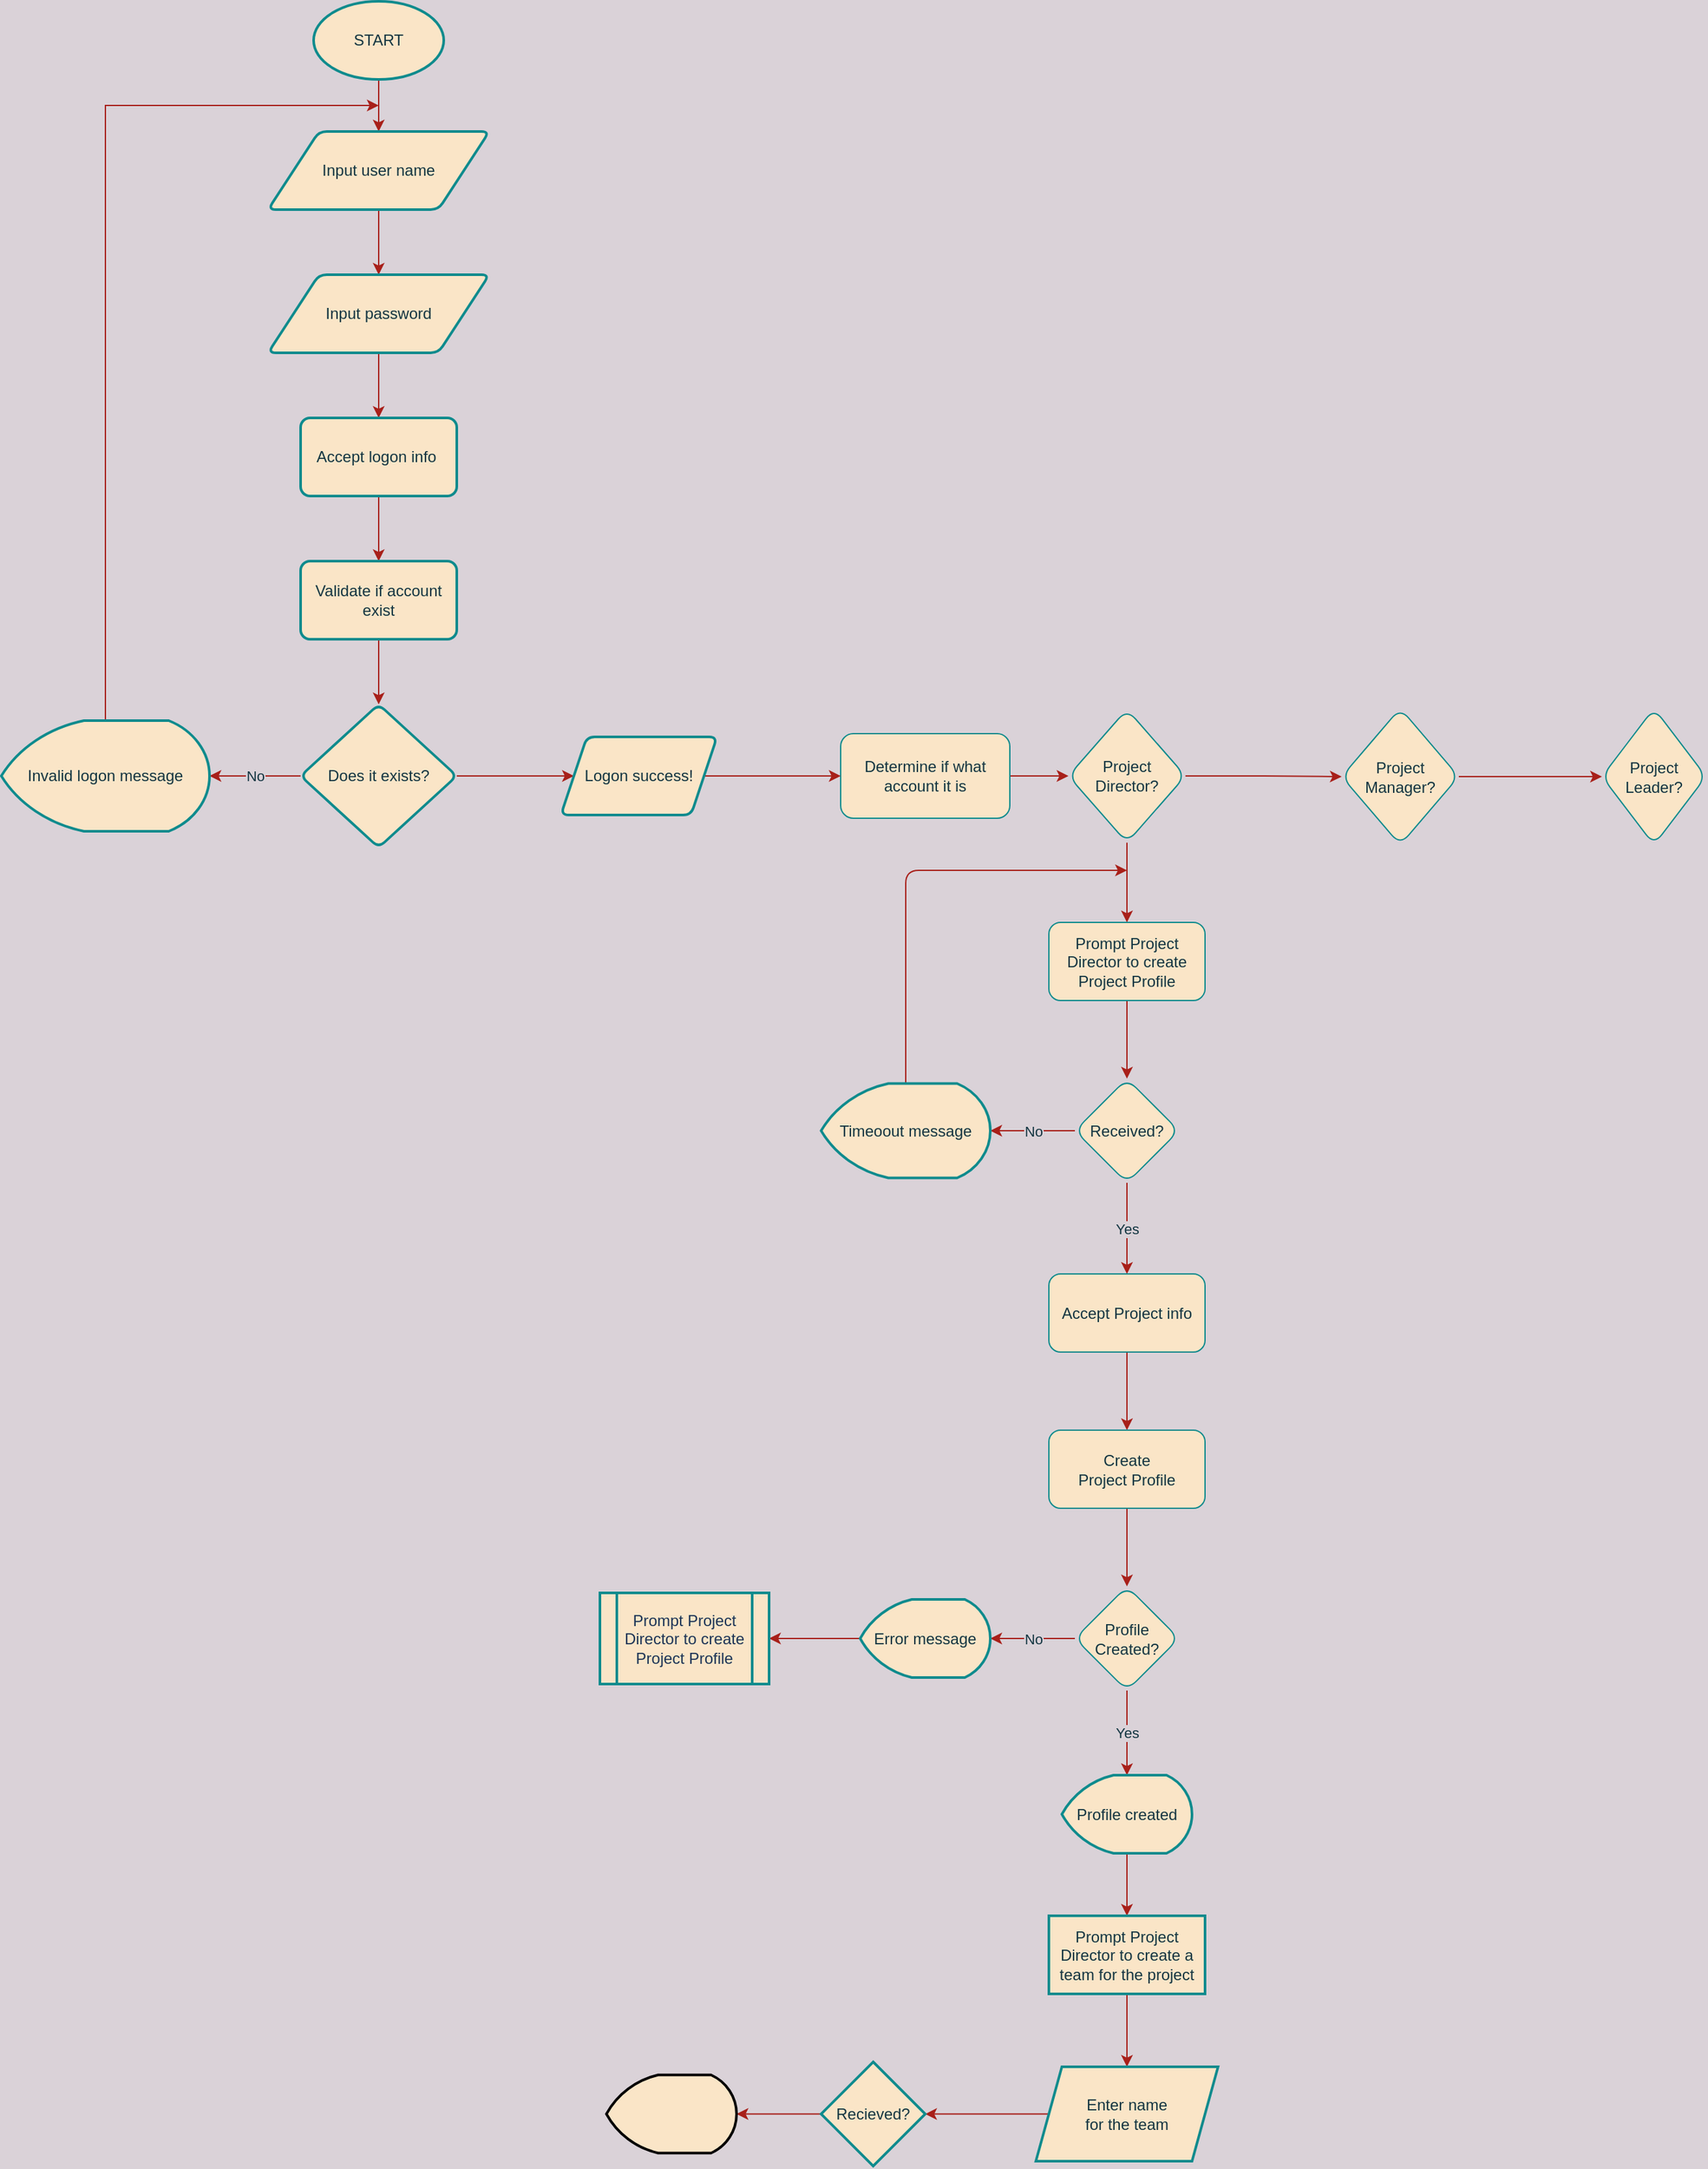 <mxfile version="15.5.4" type="github" pages="3">
  <diagram id="k7m01lWhZGyPnVQjTyj0" name="Page-1">
    <mxGraphModel dx="723" dy="387" grid="1" gridSize="10" guides="1" tooltips="1" connect="1" arrows="1" fold="1" page="1" pageScale="1" pageWidth="1600" pageHeight="1200" background="#DAD2D8" math="0" shadow="0">
      <root>
        <mxCell id="0" />
        <mxCell id="1" parent="0" />
        <mxCell id="hpM_4bH_3X7jpKGeUaUQ-4" style="edgeStyle=orthogonalEdgeStyle;rounded=0;orthogonalLoop=1;jettySize=auto;html=1;entryX=0.5;entryY=0;entryDx=0;entryDy=0;strokeColor=#A8201A;fontColor=#143642;labelBackgroundColor=#DAD2D8;" edge="1" parent="1" source="hpM_4bH_3X7jpKGeUaUQ-1" target="hpM_4bH_3X7jpKGeUaUQ-2">
          <mxGeometry relative="1" as="geometry" />
        </mxCell>
        <mxCell id="hpM_4bH_3X7jpKGeUaUQ-1" value="START" style="strokeWidth=2;html=1;shape=mxgraph.flowchart.start_1;whiteSpace=wrap;fillColor=#FAE5C7;strokeColor=#0F8B8D;fontColor=#143642;" vertex="1" parent="1">
          <mxGeometry x="370" y="110" width="100" height="60" as="geometry" />
        </mxCell>
        <mxCell id="hpM_4bH_3X7jpKGeUaUQ-5" style="edgeStyle=orthogonalEdgeStyle;rounded=0;orthogonalLoop=1;jettySize=auto;html=1;entryX=0.5;entryY=0;entryDx=0;entryDy=0;strokeColor=#A8201A;fontColor=#143642;labelBackgroundColor=#DAD2D8;" edge="1" parent="1" source="hpM_4bH_3X7jpKGeUaUQ-2" target="hpM_4bH_3X7jpKGeUaUQ-3">
          <mxGeometry relative="1" as="geometry" />
        </mxCell>
        <mxCell id="hpM_4bH_3X7jpKGeUaUQ-2" value="Input user name" style="shape=parallelogram;html=1;strokeWidth=2;perimeter=parallelogramPerimeter;whiteSpace=wrap;rounded=1;arcSize=12;size=0.23;fillColor=#FAE5C7;strokeColor=#0F8B8D;fontColor=#143642;" vertex="1" parent="1">
          <mxGeometry x="335" y="210" width="170" height="60" as="geometry" />
        </mxCell>
        <mxCell id="hpM_4bH_3X7jpKGeUaUQ-10" value="" style="edgeStyle=orthogonalEdgeStyle;rounded=0;orthogonalLoop=1;jettySize=auto;html=1;strokeColor=#A8201A;fontColor=#143642;labelBackgroundColor=#DAD2D8;" edge="1" parent="1" source="hpM_4bH_3X7jpKGeUaUQ-3" target="hpM_4bH_3X7jpKGeUaUQ-9">
          <mxGeometry relative="1" as="geometry" />
        </mxCell>
        <mxCell id="hpM_4bH_3X7jpKGeUaUQ-3" value="Input password" style="shape=parallelogram;html=1;strokeWidth=2;perimeter=parallelogramPerimeter;whiteSpace=wrap;rounded=1;arcSize=12;size=0.23;fillColor=#FAE5C7;strokeColor=#0F8B8D;fontColor=#143642;" vertex="1" parent="1">
          <mxGeometry x="335" y="320" width="170" height="60" as="geometry" />
        </mxCell>
        <mxCell id="hpM_4bH_3X7jpKGeUaUQ-12" value="" style="edgeStyle=orthogonalEdgeStyle;rounded=0;orthogonalLoop=1;jettySize=auto;html=1;strokeColor=#A8201A;fontColor=#143642;labelBackgroundColor=#DAD2D8;" edge="1" parent="1" source="hpM_4bH_3X7jpKGeUaUQ-9" target="hpM_4bH_3X7jpKGeUaUQ-11">
          <mxGeometry relative="1" as="geometry" />
        </mxCell>
        <mxCell id="hpM_4bH_3X7jpKGeUaUQ-9" value="Accept logon info&amp;nbsp;" style="whiteSpace=wrap;html=1;rounded=1;strokeWidth=2;arcSize=12;fillColor=#FAE5C7;strokeColor=#0F8B8D;fontColor=#143642;" vertex="1" parent="1">
          <mxGeometry x="360" y="430" width="120" height="60" as="geometry" />
        </mxCell>
        <mxCell id="hpM_4bH_3X7jpKGeUaUQ-14" value="" style="edgeStyle=orthogonalEdgeStyle;rounded=0;orthogonalLoop=1;jettySize=auto;html=1;strokeColor=#A8201A;fontColor=#143642;labelBackgroundColor=#DAD2D8;" edge="1" parent="1" source="hpM_4bH_3X7jpKGeUaUQ-11" target="hpM_4bH_3X7jpKGeUaUQ-13">
          <mxGeometry relative="1" as="geometry" />
        </mxCell>
        <mxCell id="hpM_4bH_3X7jpKGeUaUQ-11" value="Validate if account exist" style="whiteSpace=wrap;html=1;rounded=1;strokeWidth=2;arcSize=12;fillColor=#FAE5C7;strokeColor=#0F8B8D;fontColor=#143642;" vertex="1" parent="1">
          <mxGeometry x="360" y="540" width="120" height="60" as="geometry" />
        </mxCell>
        <mxCell id="hpM_4bH_3X7jpKGeUaUQ-18" value="No" style="edgeStyle=orthogonalEdgeStyle;rounded=0;orthogonalLoop=1;jettySize=auto;html=1;entryX=1;entryY=0.5;entryDx=0;entryDy=0;entryPerimeter=0;strokeColor=#A8201A;fontColor=#143642;labelBackgroundColor=#DAD2D8;" edge="1" parent="1" source="hpM_4bH_3X7jpKGeUaUQ-13" target="hpM_4bH_3X7jpKGeUaUQ-16">
          <mxGeometry relative="1" as="geometry" />
        </mxCell>
        <mxCell id="3eU7zdn0o-lwysReG03A-21" value="" style="edgeStyle=orthogonalEdgeStyle;curved=0;rounded=1;sketch=0;orthogonalLoop=1;jettySize=auto;html=1;fontColor=#143642;strokeColor=#A8201A;fillColor=#FAE5C7;" edge="1" parent="1" source="hpM_4bH_3X7jpKGeUaUQ-13" target="3eU7zdn0o-lwysReG03A-20">
          <mxGeometry relative="1" as="geometry" />
        </mxCell>
        <mxCell id="hpM_4bH_3X7jpKGeUaUQ-13" value="Does it exists?" style="rhombus;whiteSpace=wrap;html=1;rounded=1;strokeWidth=2;arcSize=12;fillColor=#FAE5C7;strokeColor=#0F8B8D;fontColor=#143642;" vertex="1" parent="1">
          <mxGeometry x="360" y="650" width="120" height="110" as="geometry" />
        </mxCell>
        <mxCell id="hpM_4bH_3X7jpKGeUaUQ-19" style="edgeStyle=orthogonalEdgeStyle;rounded=0;orthogonalLoop=1;jettySize=auto;html=1;strokeColor=#A8201A;fontColor=#143642;labelBackgroundColor=#DAD2D8;" edge="1" parent="1" source="hpM_4bH_3X7jpKGeUaUQ-16">
          <mxGeometry relative="1" as="geometry">
            <mxPoint x="420" y="190" as="targetPoint" />
            <Array as="points">
              <mxPoint x="210" y="190" />
            </Array>
          </mxGeometry>
        </mxCell>
        <mxCell id="hpM_4bH_3X7jpKGeUaUQ-16" value="Invalid logon message" style="strokeWidth=2;html=1;shape=mxgraph.flowchart.display;whiteSpace=wrap;fillColor=#FAE5C7;strokeColor=#0F8B8D;fontColor=#143642;" vertex="1" parent="1">
          <mxGeometry x="130" y="662.5" width="160" height="85" as="geometry" />
        </mxCell>
        <mxCell id="hpM_4bH_3X7jpKGeUaUQ-26" value="" style="edgeStyle=orthogonalEdgeStyle;rounded=0;orthogonalLoop=1;jettySize=auto;html=1;strokeColor=#A8201A;fontColor=#143642;labelBackgroundColor=#DAD2D8;" edge="1" parent="1" source="hpM_4bH_3X7jpKGeUaUQ-24" target="hpM_4bH_3X7jpKGeUaUQ-25">
          <mxGeometry relative="1" as="geometry" />
        </mxCell>
        <mxCell id="hpM_4bH_3X7jpKGeUaUQ-24" value="Determine if what account it is" style="rounded=1;whiteSpace=wrap;html=1;fillColor=#FAE5C7;strokeColor=#0F8B8D;fontColor=#143642;" vertex="1" parent="1">
          <mxGeometry x="775" y="672.5" width="130" height="65" as="geometry" />
        </mxCell>
        <mxCell id="hpM_4bH_3X7jpKGeUaUQ-28" value="" style="edgeStyle=orthogonalEdgeStyle;rounded=0;orthogonalLoop=1;jettySize=auto;html=1;strokeColor=#A8201A;fontColor=#143642;labelBackgroundColor=#DAD2D8;" edge="1" parent="1" source="hpM_4bH_3X7jpKGeUaUQ-25" target="hpM_4bH_3X7jpKGeUaUQ-27">
          <mxGeometry relative="1" as="geometry" />
        </mxCell>
        <mxCell id="hpM_4bH_3X7jpKGeUaUQ-35" value="" style="edgeStyle=orthogonalEdgeStyle;rounded=0;orthogonalLoop=1;jettySize=auto;html=1;strokeColor=#A8201A;fontColor=#143642;labelBackgroundColor=#DAD2D8;" edge="1" parent="1" source="hpM_4bH_3X7jpKGeUaUQ-25" target="hpM_4bH_3X7jpKGeUaUQ-34">
          <mxGeometry relative="1" as="geometry" />
        </mxCell>
        <mxCell id="hpM_4bH_3X7jpKGeUaUQ-25" value="Project Director?" style="rhombus;whiteSpace=wrap;html=1;rounded=1;fillColor=#FAE5C7;strokeColor=#0F8B8D;fontColor=#143642;" vertex="1" parent="1">
          <mxGeometry x="950" y="653.75" width="90" height="102.5" as="geometry" />
        </mxCell>
        <mxCell id="hpM_4bH_3X7jpKGeUaUQ-31" style="edgeStyle=orthogonalEdgeStyle;rounded=0;orthogonalLoop=1;jettySize=auto;html=1;entryX=0;entryY=0.5;entryDx=0;entryDy=0;strokeColor=#A8201A;fontColor=#143642;labelBackgroundColor=#DAD2D8;" edge="1" parent="1" source="hpM_4bH_3X7jpKGeUaUQ-27" target="hpM_4bH_3X7jpKGeUaUQ-29">
          <mxGeometry relative="1" as="geometry" />
        </mxCell>
        <mxCell id="hpM_4bH_3X7jpKGeUaUQ-27" value="Project Manager?" style="rhombus;whiteSpace=wrap;html=1;rounded=1;fillColor=#FAE5C7;strokeColor=#0F8B8D;fontColor=#143642;" vertex="1" parent="1">
          <mxGeometry x="1160" y="653" width="90" height="105" as="geometry" />
        </mxCell>
        <mxCell id="hpM_4bH_3X7jpKGeUaUQ-29" value="Project Leader?" style="rhombus;whiteSpace=wrap;html=1;rounded=1;fillColor=#FAE5C7;strokeColor=#0F8B8D;fontColor=#143642;" vertex="1" parent="1">
          <mxGeometry x="1360" y="653" width="80" height="105" as="geometry" />
        </mxCell>
        <mxCell id="hpM_4bH_3X7jpKGeUaUQ-37" value="" style="edgeStyle=orthogonalEdgeStyle;rounded=0;orthogonalLoop=1;jettySize=auto;html=1;strokeColor=#A8201A;fontColor=#143642;labelBackgroundColor=#DAD2D8;" edge="1" parent="1" source="hpM_4bH_3X7jpKGeUaUQ-34" target="hpM_4bH_3X7jpKGeUaUQ-36">
          <mxGeometry relative="1" as="geometry" />
        </mxCell>
        <mxCell id="hpM_4bH_3X7jpKGeUaUQ-34" value="Prompt Project Director to create Project Profile" style="whiteSpace=wrap;html=1;rounded=1;fillColor=#FAE5C7;strokeColor=#0F8B8D;fontColor=#143642;" vertex="1" parent="1">
          <mxGeometry x="935" y="817.5" width="120" height="60" as="geometry" />
        </mxCell>
        <mxCell id="hpM_4bH_3X7jpKGeUaUQ-40" value="No" style="edgeStyle=orthogonalEdgeStyle;rounded=0;orthogonalLoop=1;jettySize=auto;html=1;entryX=1;entryY=0.5;entryDx=0;entryDy=0;entryPerimeter=0;strokeColor=#A8201A;fontColor=#143642;labelBackgroundColor=#DAD2D8;" edge="1" parent="1" source="hpM_4bH_3X7jpKGeUaUQ-36" target="hpM_4bH_3X7jpKGeUaUQ-38">
          <mxGeometry relative="1" as="geometry" />
        </mxCell>
        <mxCell id="hpM_4bH_3X7jpKGeUaUQ-43" value="Yes" style="edgeStyle=orthogonalEdgeStyle;rounded=0;orthogonalLoop=1;jettySize=auto;html=1;strokeColor=#A8201A;fontColor=#143642;labelBackgroundColor=#DAD2D8;" edge="1" parent="1" source="hpM_4bH_3X7jpKGeUaUQ-36" target="hpM_4bH_3X7jpKGeUaUQ-42">
          <mxGeometry relative="1" as="geometry" />
        </mxCell>
        <mxCell id="hpM_4bH_3X7jpKGeUaUQ-36" value="Received?" style="rhombus;whiteSpace=wrap;html=1;rounded=1;fillColor=#FAE5C7;strokeColor=#0F8B8D;fontColor=#143642;" vertex="1" parent="1">
          <mxGeometry x="955" y="937.5" width="80" height="80" as="geometry" />
        </mxCell>
        <mxCell id="3eU7zdn0o-lwysReG03A-7" style="edgeStyle=orthogonalEdgeStyle;curved=0;rounded=1;sketch=0;orthogonalLoop=1;jettySize=auto;html=1;fontColor=#143642;strokeColor=#A8201A;fillColor=#FAE5C7;exitX=0.5;exitY=0;exitDx=0;exitDy=0;exitPerimeter=0;labelBackgroundColor=#DAD2D8;" edge="1" parent="1" source="hpM_4bH_3X7jpKGeUaUQ-38">
          <mxGeometry relative="1" as="geometry">
            <mxPoint x="995" y="777.5" as="targetPoint" />
            <mxPoint x="815.034" y="941.25" as="sourcePoint" />
            <Array as="points">
              <mxPoint x="825" y="777.5" />
            </Array>
          </mxGeometry>
        </mxCell>
        <mxCell id="hpM_4bH_3X7jpKGeUaUQ-38" value="Timeoout message" style="strokeWidth=2;html=1;shape=mxgraph.flowchart.display;whiteSpace=wrap;fillColor=#FAE5C7;strokeColor=#0F8B8D;fontColor=#143642;" vertex="1" parent="1">
          <mxGeometry x="760" y="941.25" width="130" height="72.5" as="geometry" />
        </mxCell>
        <mxCell id="hpM_4bH_3X7jpKGeUaUQ-45" value="" style="edgeStyle=orthogonalEdgeStyle;rounded=0;orthogonalLoop=1;jettySize=auto;html=1;strokeColor=#A8201A;fontColor=#143642;labelBackgroundColor=#DAD2D8;" edge="1" parent="1" source="hpM_4bH_3X7jpKGeUaUQ-42" target="hpM_4bH_3X7jpKGeUaUQ-44">
          <mxGeometry relative="1" as="geometry" />
        </mxCell>
        <mxCell id="hpM_4bH_3X7jpKGeUaUQ-42" value="Accept Project info" style="whiteSpace=wrap;html=1;rounded=1;fillColor=#FAE5C7;strokeColor=#0F8B8D;fontColor=#143642;" vertex="1" parent="1">
          <mxGeometry x="935" y="1087.5" width="120" height="60" as="geometry" />
        </mxCell>
        <mxCell id="hpM_4bH_3X7jpKGeUaUQ-47" value="" style="edgeStyle=orthogonalEdgeStyle;rounded=0;orthogonalLoop=1;jettySize=auto;html=1;strokeColor=#A8201A;fontColor=#143642;labelBackgroundColor=#DAD2D8;" edge="1" parent="1" source="hpM_4bH_3X7jpKGeUaUQ-44" target="hpM_4bH_3X7jpKGeUaUQ-46">
          <mxGeometry relative="1" as="geometry" />
        </mxCell>
        <mxCell id="hpM_4bH_3X7jpKGeUaUQ-44" value="Create&lt;br&gt;Project Profile" style="whiteSpace=wrap;html=1;rounded=1;fillColor=#FAE5C7;strokeColor=#0F8B8D;fontColor=#143642;" vertex="1" parent="1">
          <mxGeometry x="935" y="1207.5" width="120" height="60" as="geometry" />
        </mxCell>
        <mxCell id="3eU7zdn0o-lwysReG03A-2" value="No" style="edgeStyle=orthogonalEdgeStyle;curved=0;rounded=1;sketch=0;orthogonalLoop=1;jettySize=auto;html=1;entryX=1;entryY=0.5;entryDx=0;entryDy=0;entryPerimeter=0;fontColor=#143642;strokeColor=#A8201A;fillColor=#FAE5C7;exitX=0;exitY=0.5;exitDx=0;exitDy=0;labelBackgroundColor=#DAD2D8;" edge="1" parent="1" source="hpM_4bH_3X7jpKGeUaUQ-46" target="3eU7zdn0o-lwysReG03A-1">
          <mxGeometry relative="1" as="geometry" />
        </mxCell>
        <mxCell id="3eU7zdn0o-lwysReG03A-11" value="Yes" style="edgeStyle=orthogonalEdgeStyle;curved=0;rounded=1;sketch=0;orthogonalLoop=1;jettySize=auto;html=1;entryX=0.5;entryY=0;entryDx=0;entryDy=0;entryPerimeter=0;fontColor=#143642;strokeColor=#A8201A;fillColor=#FAE5C7;labelBackgroundColor=#DAD2D8;" edge="1" parent="1" source="hpM_4bH_3X7jpKGeUaUQ-46" target="3eU7zdn0o-lwysReG03A-10">
          <mxGeometry relative="1" as="geometry" />
        </mxCell>
        <mxCell id="hpM_4bH_3X7jpKGeUaUQ-46" value="Profile Created?" style="rhombus;whiteSpace=wrap;html=1;rounded=1;fillColor=#FAE5C7;strokeColor=#0F8B8D;fontColor=#143642;" vertex="1" parent="1">
          <mxGeometry x="955" y="1327.5" width="80" height="80" as="geometry" />
        </mxCell>
        <mxCell id="3eU7zdn0o-lwysReG03A-9" value="" style="edgeStyle=orthogonalEdgeStyle;curved=0;rounded=1;sketch=0;orthogonalLoop=1;jettySize=auto;html=1;fontColor=#143642;strokeColor=#A8201A;fillColor=#FAE5C7;labelBackgroundColor=#DAD2D8;" edge="1" parent="1" source="3eU7zdn0o-lwysReG03A-1" target="3eU7zdn0o-lwysReG03A-8">
          <mxGeometry relative="1" as="geometry" />
        </mxCell>
        <mxCell id="3eU7zdn0o-lwysReG03A-1" value="Error message" style="strokeWidth=2;html=1;shape=mxgraph.flowchart.display;whiteSpace=wrap;rounded=0;sketch=0;fontColor=#143642;fillColor=#FAE5C7;strokeColor=#0F8B8D;" vertex="1" parent="1">
          <mxGeometry x="790" y="1337.5" width="100" height="60" as="geometry" />
        </mxCell>
        <mxCell id="3eU7zdn0o-lwysReG03A-8" value="&#xa;&#xa;&lt;span style=&quot;color: rgb(29, 53, 87); font-family: helvetica; font-size: 12px; font-style: normal; font-weight: 400; letter-spacing: normal; text-align: center; text-indent: 0px; text-transform: none; word-spacing: 0px; display: inline; float: none;&quot;&gt;Prompt Project Director to create Project Profile&lt;/span&gt;&#xa;&#xa;" style="shape=process;whiteSpace=wrap;html=1;backgroundOutline=1;rounded=0;fontColor=#143642;strokeColor=#0F8B8D;strokeWidth=2;fillColor=#FAE5C7;sketch=0;labelBackgroundColor=none;" vertex="1" parent="1">
          <mxGeometry x="590" y="1332.5" width="130" height="70" as="geometry" />
        </mxCell>
        <mxCell id="3eU7zdn0o-lwysReG03A-13" value="" style="edgeStyle=orthogonalEdgeStyle;curved=0;rounded=1;sketch=0;orthogonalLoop=1;jettySize=auto;html=1;fontColor=#143642;strokeColor=#A8201A;fillColor=#FAE5C7;" edge="1" parent="1" source="3eU7zdn0o-lwysReG03A-10" target="3eU7zdn0o-lwysReG03A-12">
          <mxGeometry relative="1" as="geometry" />
        </mxCell>
        <mxCell id="3eU7zdn0o-lwysReG03A-10" value="Profile created" style="strokeWidth=2;html=1;shape=mxgraph.flowchart.display;whiteSpace=wrap;rounded=0;sketch=0;fontColor=#143642;fillColor=#FAE5C7;strokeColor=#0F8B8D;" vertex="1" parent="1">
          <mxGeometry x="945" y="1472.5" width="100" height="60" as="geometry" />
        </mxCell>
        <mxCell id="3eU7zdn0o-lwysReG03A-19" value="" style="edgeStyle=orthogonalEdgeStyle;curved=0;rounded=1;sketch=0;orthogonalLoop=1;jettySize=auto;html=1;fontColor=#143642;strokeColor=#A8201A;fillColor=#FAE5C7;" edge="1" parent="1" source="3eU7zdn0o-lwysReG03A-12" target="3eU7zdn0o-lwysReG03A-18">
          <mxGeometry relative="1" as="geometry" />
        </mxCell>
        <mxCell id="3eU7zdn0o-lwysReG03A-12" value="Prompt Project Director to create a team for the project" style="whiteSpace=wrap;html=1;rounded=0;fontColor=#143642;strokeColor=#0F8B8D;strokeWidth=2;fillColor=#FAE5C7;sketch=0;" vertex="1" parent="1">
          <mxGeometry x="935" y="1580.5" width="120" height="60" as="geometry" />
        </mxCell>
        <mxCell id="3eU7zdn0o-lwysReG03A-24" value="" style="edgeStyle=orthogonalEdgeStyle;curved=0;rounded=1;sketch=0;orthogonalLoop=1;jettySize=auto;html=1;fontColor=#143642;strokeColor=#A8201A;fillColor=#FAE5C7;" edge="1" parent="1" source="3eU7zdn0o-lwysReG03A-18" target="3eU7zdn0o-lwysReG03A-23">
          <mxGeometry relative="1" as="geometry" />
        </mxCell>
        <mxCell id="3eU7zdn0o-lwysReG03A-18" value="Enter name&lt;br&gt;for the team" style="shape=parallelogram;perimeter=parallelogramPerimeter;html=1;fixedSize=1;rounded=0;fontColor=#143642;strokeColor=#0F8B8D;strokeWidth=2;fillColor=#FAE5C7;sketch=0;whiteSpace=wrap;" vertex="1" parent="1">
          <mxGeometry x="925" y="1696.5" width="140" height="72.5" as="geometry" />
        </mxCell>
        <mxCell id="3eU7zdn0o-lwysReG03A-22" style="edgeStyle=orthogonalEdgeStyle;curved=0;rounded=1;sketch=0;orthogonalLoop=1;jettySize=auto;html=1;entryX=0;entryY=0.5;entryDx=0;entryDy=0;fontColor=#143642;strokeColor=#A8201A;fillColor=#FAE5C7;" edge="1" parent="1" source="3eU7zdn0o-lwysReG03A-20" target="hpM_4bH_3X7jpKGeUaUQ-24">
          <mxGeometry relative="1" as="geometry" />
        </mxCell>
        <mxCell id="3eU7zdn0o-lwysReG03A-20" value="Logon success!" style="shape=parallelogram;perimeter=parallelogramPerimeter;whiteSpace=wrap;html=1;fixedSize=1;rounded=1;fontColor=#143642;strokeColor=#0F8B8D;strokeWidth=2;fillColor=#FAE5C7;arcSize=12;" vertex="1" parent="1">
          <mxGeometry x="560" y="675" width="120" height="60" as="geometry" />
        </mxCell>
        <mxCell id="3eU7zdn0o-lwysReG03A-26" style="edgeStyle=orthogonalEdgeStyle;curved=0;rounded=1;sketch=0;orthogonalLoop=1;jettySize=auto;html=1;entryX=1;entryY=0.5;entryDx=0;entryDy=0;entryPerimeter=0;fontColor=#143642;strokeColor=#A8201A;fillColor=#FAE5C7;" edge="1" parent="1" source="3eU7zdn0o-lwysReG03A-23" target="3eU7zdn0o-lwysReG03A-25">
          <mxGeometry relative="1" as="geometry" />
        </mxCell>
        <mxCell id="3eU7zdn0o-lwysReG03A-23" value="Recieved?" style="rhombus;whiteSpace=wrap;html=1;rounded=0;fontColor=#143642;strokeColor=#0F8B8D;strokeWidth=2;fillColor=#FAE5C7;sketch=0;" vertex="1" parent="1">
          <mxGeometry x="760" y="1692.75" width="80" height="80" as="geometry" />
        </mxCell>
        <mxCell id="3eU7zdn0o-lwysReG03A-25" value="" style="strokeWidth=2;html=1;shape=mxgraph.flowchart.display;whiteSpace=wrap;rounded=0;sketch=0;fontColor=#143642;fillColor=#FAE5C7;" vertex="1" parent="1">
          <mxGeometry x="595" y="1702.75" width="100" height="60" as="geometry" />
        </mxCell>
      </root>
    </mxGraphModel>
  </diagram>
  <diagram id="CU7LhziSGrBqGJUX8OZy" name="Page-2">
    <mxGraphModel dx="868" dy="464" grid="1" gridSize="10" guides="1" tooltips="1" connect="1" arrows="1" fold="1" page="1" pageScale="1" pageWidth="1600" pageHeight="1200" math="0" shadow="0">
      <root>
        <mxCell id="xoowQPZRBszDjU-doCPT-0" />
        <mxCell id="xoowQPZRBszDjU-doCPT-1" parent="xoowQPZRBszDjU-doCPT-0" />
        <mxCell id="_GEBrEGuPko2IthZNlTH-0" value="" style="rounded=0;whiteSpace=wrap;html=1;fillColor=none;fontSize=11;strokeColor=#01aeee;strokeWidth=3;labelBackgroundColor=#2a2a2a;endArrow=classic;" parent="xoowQPZRBszDjU-doCPT-1" vertex="1">
          <mxGeometry x="608.5" y="160" width="555" height="840" as="geometry" />
        </mxCell>
        <mxCell id="_GEBrEGuPko2IthZNlTH-1" style="orthogonalLoop=1;jettySize=auto;html=1;exitX=0.5;exitY=0.5;exitDx=0;exitDy=0;exitPerimeter=0;entryX=0;entryY=0.5;entryDx=0;entryDy=0;strokeWidth=3;strokeColor=#01aeee;rounded=0;endArrow=none;endFill=0;" parent="xoowQPZRBszDjU-doCPT-1" source="_GEBrEGuPko2IthZNlTH-4" target="_GEBrEGuPko2IthZNlTH-10" edge="1">
          <mxGeometry relative="1" as="geometry" />
        </mxCell>
        <mxCell id="_GEBrEGuPko2IthZNlTH-2" style="edgeStyle=none;rounded=0;orthogonalLoop=1;jettySize=auto;html=1;exitX=0.5;exitY=0.5;exitDx=0;exitDy=0;exitPerimeter=0;entryX=0;entryY=0.5;entryDx=0;entryDy=0;strokeWidth=3;strokeColor=#01aeee;endFill=0;endArrow=none;" parent="xoowQPZRBszDjU-doCPT-1" source="_GEBrEGuPko2IthZNlTH-4" target="_GEBrEGuPko2IthZNlTH-11" edge="1">
          <mxGeometry relative="1" as="geometry" />
        </mxCell>
        <mxCell id="_GEBrEGuPko2IthZNlTH-3" style="edgeStyle=none;rounded=0;orthogonalLoop=1;jettySize=auto;html=1;exitX=0.5;exitY=0.5;exitDx=0;exitDy=0;exitPerimeter=0;entryX=0.5;entryY=0;entryDx=0;entryDy=0;strokeWidth=3;strokeColor=#01aeee;endFill=0;endArrow=none;" parent="xoowQPZRBszDjU-doCPT-1" source="_GEBrEGuPko2IthZNlTH-4" target="_GEBrEGuPko2IthZNlTH-13" edge="1">
          <mxGeometry relative="1" as="geometry" />
        </mxCell>
        <mxCell id="_GEBrEGuPko2IthZNlTH-4" value="Project Director" style="shape=umlActor;verticalLabelPosition=bottom;verticalAlign=top;html=1;fillColor=default;strokeColor=#FF0000;strokeWidth=5;" parent="xoowQPZRBszDjU-doCPT-1" vertex="1">
          <mxGeometry x="446" y="290" width="60" height="110" as="geometry" />
        </mxCell>
        <mxCell id="_GEBrEGuPko2IthZNlTH-5" style="edgeStyle=none;rounded=0;orthogonalLoop=1;jettySize=auto;html=1;exitX=0.5;exitY=0.5;exitDx=0;exitDy=0;exitPerimeter=0;entryX=0;entryY=0.5;entryDx=0;entryDy=0;strokeWidth=3;strokeColor=#01aeee;endFill=0;endArrow=none;" parent="xoowQPZRBszDjU-doCPT-1" source="_GEBrEGuPko2IthZNlTH-7" target="_GEBrEGuPko2IthZNlTH-12" edge="1">
          <mxGeometry relative="1" as="geometry" />
        </mxCell>
        <mxCell id="_GEBrEGuPko2IthZNlTH-6" style="edgeStyle=none;rounded=0;orthogonalLoop=1;jettySize=auto;html=1;exitX=0.5;exitY=0.5;exitDx=0;exitDy=0;exitPerimeter=0;entryX=0;entryY=0;entryDx=0;entryDy=0;strokeWidth=3;strokeColor=#01aeee;endFill=0;endArrow=none;" parent="xoowQPZRBszDjU-doCPT-1" source="_GEBrEGuPko2IthZNlTH-7" target="_GEBrEGuPko2IthZNlTH-13" edge="1">
          <mxGeometry relative="1" as="geometry" />
        </mxCell>
        <mxCell id="_GEBrEGuPko2IthZNlTH-7" value="Project Manager" style="shape=umlActor;verticalLabelPosition=bottom;verticalAlign=top;html=1;strokeColor=#FF0000;strokeWidth=5;fillColor=default;" parent="xoowQPZRBszDjU-doCPT-1" vertex="1">
          <mxGeometry x="446" y="560" width="60" height="110" as="geometry" />
        </mxCell>
        <mxCell id="_GEBrEGuPko2IthZNlTH-8" style="edgeStyle=none;rounded=0;orthogonalLoop=1;jettySize=auto;html=1;exitX=0.5;exitY=0.5;exitDx=0;exitDy=0;exitPerimeter=0;entryX=0;entryY=0.5;entryDx=0;entryDy=0;strokeWidth=3;strokeColor=#01aeee;endFill=0;endArrow=none;" parent="xoowQPZRBszDjU-doCPT-1" source="_GEBrEGuPko2IthZNlTH-9" target="_GEBrEGuPko2IthZNlTH-13" edge="1">
          <mxGeometry relative="1" as="geometry" />
        </mxCell>
        <mxCell id="_GEBrEGuPko2IthZNlTH-9" value="Team Leader" style="shape=umlActor;verticalLabelPosition=bottom;verticalAlign=top;html=1;strokeColor=#FF0000;strokeWidth=5;fillColor=default;" parent="xoowQPZRBszDjU-doCPT-1" vertex="1">
          <mxGeometry x="446" y="860" width="60" height="110" as="geometry" />
        </mxCell>
        <mxCell id="_GEBrEGuPko2IthZNlTH-10" value="Create Projects" style="ellipse;whiteSpace=wrap;html=1;fillColor=#1bbc9d;strokeColor=#1BBC9D;fontColor=#FFFFFF;fontSize=19;" parent="xoowQPZRBszDjU-doCPT-1" vertex="1">
          <mxGeometry x="680" y="230" width="175" height="110" as="geometry" />
        </mxCell>
        <mxCell id="_GEBrEGuPko2IthZNlTH-11" value="Create Teams" style="ellipse;whiteSpace=wrap;html=1;fillColor=#1bbc9d;fontSize=19;fontColor=#FFFFFF;strokeColor=#1BBC9D;" parent="xoowQPZRBszDjU-doCPT-1" vertex="1">
          <mxGeometry x="700" y="410" width="175" height="110" as="geometry" />
        </mxCell>
        <mxCell id="_GEBrEGuPko2IthZNlTH-12" value="Assign Tasks to Team" style="ellipse;whiteSpace=wrap;html=1;fillColor=#1bbc9d;fontSize=19;fontColor=#FFFFFF;strokeColor=#1BBC9D;" parent="xoowQPZRBszDjU-doCPT-1" vertex="1">
          <mxGeometry x="700" y="590" width="175" height="110" as="geometry" />
        </mxCell>
        <mxCell id="_GEBrEGuPko2IthZNlTH-13" value="Assign Tasks to Team members" style="ellipse;whiteSpace=wrap;html=1;fillColor=#1bbc9d;fontSize=19;fontColor=#FFFFFF;strokeColor=#1BBC9D;" parent="xoowQPZRBszDjU-doCPT-1" vertex="1">
          <mxGeometry x="680" y="800" width="175" height="110" as="geometry" />
        </mxCell>
        <mxCell id="_GEBrEGuPko2IthZNlTH-14" value="Create Profile" style="ellipse;whiteSpace=wrap;html=1;fillColor=#1bbc9d;fontSize=19;fontColor=#FFFFFF;strokeColor=#1BBC9D;" parent="xoowQPZRBszDjU-doCPT-1" vertex="1">
          <mxGeometry x="940" y="300" width="175" height="110" as="geometry" />
        </mxCell>
        <mxCell id="_GEBrEGuPko2IthZNlTH-15" value="&amp;lt;&amp;lt;include&amp;gt;&amp;gt;" style="endArrow=open;endSize=16;endFill=0;html=1;entryX=0;entryY=0.5;entryDx=0;entryDy=0;exitX=1;exitY=0.5;exitDx=0;exitDy=0;strokeWidth=3;strokeColor=#01aeee;fontSize=13;dashed=1;" parent="xoowQPZRBszDjU-doCPT-1" source="_GEBrEGuPko2IthZNlTH-10" target="_GEBrEGuPko2IthZNlTH-14" edge="1">
          <mxGeometry x="-0.025" y="-1" width="160" relative="1" as="geometry">
            <mxPoint x="866" y="265" as="sourcePoint" />
            <mxPoint x="1026" y="265" as="targetPoint" />
            <mxPoint as="offset" />
          </mxGeometry>
        </mxCell>
        <mxCell id="_GEBrEGuPko2IthZNlTH-16" value="Automated System" style="text;html=1;strokeColor=none;fillColor=none;align=center;verticalAlign=middle;whiteSpace=wrap;rounded=0;fontSize=16;fontColor=#000000;" parent="xoowQPZRBszDjU-doCPT-1" vertex="1">
          <mxGeometry x="771" y="180" width="230" height="30" as="geometry" />
        </mxCell>
      </root>
    </mxGraphModel>
  </diagram>
  <diagram id="Oz9aQQk6Am4BIYY1-Td3" name="Page-3">
    <mxGraphModel dx="1240" dy="663" grid="1" gridSize="10" guides="1" tooltips="1" connect="1" arrows="1" fold="1" page="1" pageScale="1" pageWidth="1600" pageHeight="1200" math="0" shadow="0">
      <root>
        <mxCell id="h9BGPUR_kHKGgyNdzhqx-0" />
        <mxCell id="h9BGPUR_kHKGgyNdzhqx-1" parent="h9BGPUR_kHKGgyNdzhqx-0" />
        <object label="Car" id="h9BGPUR_kHKGgyNdzhqx-2">
          <mxCell style="shape=table;startSize=30;container=1;collapsible=1;childLayout=tableLayout;fixedRows=1;rowLines=0;fontStyle=1;align=center;resizeLast=1;fillColor=#21C0A5;strokeColor=#006658;fontColor=#5C5C5C;rounded=1;" parent="h9BGPUR_kHKGgyNdzhqx-1" vertex="1">
            <mxGeometry x="965" y="90" width="210" height="250" as="geometry">
              <mxRectangle x="450" y="120" width="70" height="30" as="alternateBounds" />
            </mxGeometry>
          </mxCell>
        </object>
        <mxCell id="h9BGPUR_kHKGgyNdzhqx-3" value="" style="shape=partialRectangle;collapsible=0;dropTarget=0;pointerEvents=0;fillColor=none;points=[[0,0.5],[1,0.5]];portConstraint=eastwest;top=0;left=0;right=0;bottom=1;strokeColor=#006658;fontColor=#5C5C5C;rounded=1;" parent="h9BGPUR_kHKGgyNdzhqx-2" vertex="1">
          <mxGeometry y="30" width="210" height="30" as="geometry" />
        </mxCell>
        <mxCell id="h9BGPUR_kHKGgyNdzhqx-4" value="PK" style="shape=partialRectangle;overflow=hidden;connectable=0;fillColor=none;top=0;left=0;bottom=0;right=0;fontStyle=1;strokeColor=#006658;fontColor=#5C5C5C;rounded=1;" parent="h9BGPUR_kHKGgyNdzhqx-3" vertex="1">
          <mxGeometry width="30" height="30" as="geometry">
            <mxRectangle width="30" height="30" as="alternateBounds" />
          </mxGeometry>
        </mxCell>
        <mxCell id="h9BGPUR_kHKGgyNdzhqx-5" value="CarID" style="shape=partialRectangle;overflow=hidden;connectable=0;fillColor=none;top=0;left=0;bottom=0;right=0;align=left;spacingLeft=6;fontStyle=1;strokeColor=#006658;fontColor=#5C5C5C;rounded=1;" parent="h9BGPUR_kHKGgyNdzhqx-3" vertex="1">
          <mxGeometry x="30" width="180" height="30" as="geometry">
            <mxRectangle width="180" height="30" as="alternateBounds" />
          </mxGeometry>
        </mxCell>
        <mxCell id="h9BGPUR_kHKGgyNdzhqx-6" value="" style="shape=partialRectangle;collapsible=0;dropTarget=0;pointerEvents=0;fillColor=none;points=[[0,0.5],[1,0.5]];portConstraint=eastwest;top=0;left=0;right=0;bottom=0;strokeColor=#006658;fontColor=#5C5C5C;rounded=1;" parent="h9BGPUR_kHKGgyNdzhqx-2" vertex="1">
          <mxGeometry y="60" width="210" height="30" as="geometry" />
        </mxCell>
        <mxCell id="h9BGPUR_kHKGgyNdzhqx-7" value="" style="shape=partialRectangle;overflow=hidden;connectable=0;fillColor=none;top=0;left=0;bottom=0;right=0;strokeColor=#006658;fontColor=#5C5C5C;rounded=1;" parent="h9BGPUR_kHKGgyNdzhqx-6" vertex="1">
          <mxGeometry width="30" height="30" as="geometry">
            <mxRectangle width="30" height="30" as="alternateBounds" />
          </mxGeometry>
        </mxCell>
        <mxCell id="h9BGPUR_kHKGgyNdzhqx-8" value="Serial_number " style="shape=partialRectangle;overflow=hidden;connectable=0;fillColor=none;top=0;left=0;bottom=0;right=0;align=left;spacingLeft=6;strokeColor=#006658;fontColor=#5C5C5C;rounded=1;" parent="h9BGPUR_kHKGgyNdzhqx-6" vertex="1">
          <mxGeometry x="30" width="180" height="30" as="geometry">
            <mxRectangle width="180" height="30" as="alternateBounds" />
          </mxGeometry>
        </mxCell>
        <mxCell id="h9BGPUR_kHKGgyNdzhqx-9" value="" style="shape=partialRectangle;collapsible=0;dropTarget=0;pointerEvents=0;fillColor=none;points=[[0,0.5],[1,0.5]];portConstraint=eastwest;top=0;left=0;right=0;bottom=0;strokeColor=#006658;fontColor=#5C5C5C;rounded=1;" parent="h9BGPUR_kHKGgyNdzhqx-2" vertex="1">
          <mxGeometry y="90" width="210" height="30" as="geometry" />
        </mxCell>
        <mxCell id="h9BGPUR_kHKGgyNdzhqx-10" value="" style="shape=partialRectangle;overflow=hidden;connectable=0;fillColor=none;top=0;left=0;bottom=0;right=0;strokeColor=#006658;fontColor=#5C5C5C;rounded=1;" parent="h9BGPUR_kHKGgyNdzhqx-9" vertex="1">
          <mxGeometry width="30" height="30" as="geometry">
            <mxRectangle width="30" height="30" as="alternateBounds" />
          </mxGeometry>
        </mxCell>
        <mxCell id="h9BGPUR_kHKGgyNdzhqx-11" value="Make" style="shape=partialRectangle;overflow=hidden;connectable=0;fillColor=none;top=0;left=0;bottom=0;right=0;align=left;spacingLeft=6;strokeColor=#006658;fontColor=#5C5C5C;rounded=1;" parent="h9BGPUR_kHKGgyNdzhqx-9" vertex="1">
          <mxGeometry x="30" width="180" height="30" as="geometry">
            <mxRectangle width="180" height="30" as="alternateBounds" />
          </mxGeometry>
        </mxCell>
        <mxCell id="h9BGPUR_kHKGgyNdzhqx-12" value="" style="shape=partialRectangle;collapsible=0;dropTarget=0;pointerEvents=0;fillColor=none;points=[[0,0.5],[1,0.5]];portConstraint=eastwest;top=0;left=0;right=0;bottom=0;strokeColor=#006658;fontColor=#5C5C5C;rounded=1;" parent="h9BGPUR_kHKGgyNdzhqx-2" vertex="1">
          <mxGeometry y="120" width="210" height="30" as="geometry" />
        </mxCell>
        <mxCell id="h9BGPUR_kHKGgyNdzhqx-13" value="" style="shape=partialRectangle;overflow=hidden;connectable=0;fillColor=none;top=0;left=0;bottom=0;right=0;strokeColor=#006658;fontColor=#5C5C5C;rounded=1;" parent="h9BGPUR_kHKGgyNdzhqx-12" vertex="1">
          <mxGeometry width="30" height="30" as="geometry">
            <mxRectangle width="30" height="30" as="alternateBounds" />
          </mxGeometry>
        </mxCell>
        <mxCell id="h9BGPUR_kHKGgyNdzhqx-14" value="Model" style="shape=partialRectangle;overflow=hidden;connectable=0;fillColor=none;top=0;left=0;bottom=0;right=0;align=left;spacingLeft=6;strokeColor=#006658;fontColor=#5C5C5C;rounded=1;" parent="h9BGPUR_kHKGgyNdzhqx-12" vertex="1">
          <mxGeometry x="30" width="180" height="30" as="geometry">
            <mxRectangle width="180" height="30" as="alternateBounds" />
          </mxGeometry>
        </mxCell>
        <mxCell id="h9BGPUR_kHKGgyNdzhqx-15" value="" style="shape=partialRectangle;collapsible=0;dropTarget=0;pointerEvents=0;fillColor=none;points=[[0,0.5],[1,0.5]];portConstraint=eastwest;top=0;left=0;right=0;bottom=0;strokeColor=#006658;fontColor=#5C5C5C;rounded=1;" parent="h9BGPUR_kHKGgyNdzhqx-2" vertex="1">
          <mxGeometry y="150" width="210" height="30" as="geometry" />
        </mxCell>
        <mxCell id="h9BGPUR_kHKGgyNdzhqx-16" value="" style="shape=partialRectangle;overflow=hidden;connectable=0;fillColor=none;top=0;left=0;bottom=0;right=0;strokeColor=#006658;fontColor=#5C5C5C;rounded=1;" parent="h9BGPUR_kHKGgyNdzhqx-15" vertex="1">
          <mxGeometry width="30" height="30" as="geometry">
            <mxRectangle width="30" height="30" as="alternateBounds" />
          </mxGeometry>
        </mxCell>
        <mxCell id="h9BGPUR_kHKGgyNdzhqx-17" value="Color" style="shape=partialRectangle;overflow=hidden;connectable=0;fillColor=none;top=0;left=0;bottom=0;right=0;align=left;spacingLeft=6;strokeColor=#006658;fontColor=#5C5C5C;rounded=1;" parent="h9BGPUR_kHKGgyNdzhqx-15" vertex="1">
          <mxGeometry x="30" width="180" height="30" as="geometry">
            <mxRectangle width="180" height="30" as="alternateBounds" />
          </mxGeometry>
        </mxCell>
        <mxCell id="h9BGPUR_kHKGgyNdzhqx-18" value="" style="shape=partialRectangle;collapsible=0;dropTarget=0;pointerEvents=0;fillColor=none;points=[[0,0.5],[1,0.5]];portConstraint=eastwest;top=0;left=0;right=0;bottom=0;strokeColor=#006658;fontColor=#5C5C5C;rounded=1;" parent="h9BGPUR_kHKGgyNdzhqx-2" vertex="1">
          <mxGeometry y="180" width="210" height="30" as="geometry" />
        </mxCell>
        <mxCell id="h9BGPUR_kHKGgyNdzhqx-19" value="" style="shape=partialRectangle;overflow=hidden;connectable=0;fillColor=none;top=0;left=0;bottom=0;right=0;strokeColor=#006658;fontColor=#5C5C5C;rounded=1;" parent="h9BGPUR_kHKGgyNdzhqx-18" vertex="1">
          <mxGeometry width="30" height="30" as="geometry">
            <mxRectangle width="30" height="30" as="alternateBounds" />
          </mxGeometry>
        </mxCell>
        <mxCell id="h9BGPUR_kHKGgyNdzhqx-20" value="Year" style="shape=partialRectangle;overflow=hidden;connectable=0;fillColor=none;top=0;left=0;bottom=0;right=0;align=left;spacingLeft=6;strokeColor=#006658;fontColor=#5C5C5C;rounded=1;" parent="h9BGPUR_kHKGgyNdzhqx-18" vertex="1">
          <mxGeometry x="30" width="180" height="30" as="geometry">
            <mxRectangle width="180" height="30" as="alternateBounds" />
          </mxGeometry>
        </mxCell>
        <mxCell id="h9BGPUR_kHKGgyNdzhqx-21" value="" style="shape=partialRectangle;collapsible=0;dropTarget=0;pointerEvents=0;fillColor=none;points=[[0,0.5],[1,0.5]];portConstraint=eastwest;top=0;left=0;right=0;bottom=0;strokeColor=#006658;fontColor=#5C5C5C;rounded=1;" parent="h9BGPUR_kHKGgyNdzhqx-2" vertex="1">
          <mxGeometry y="210" width="210" height="30" as="geometry" />
        </mxCell>
        <mxCell id="h9BGPUR_kHKGgyNdzhqx-22" value="" style="shape=partialRectangle;overflow=hidden;connectable=0;fillColor=none;top=0;left=0;bottom=0;right=0;strokeColor=#006658;fontColor=#5C5C5C;rounded=1;" parent="h9BGPUR_kHKGgyNdzhqx-21" vertex="1">
          <mxGeometry width="30" height="30" as="geometry">
            <mxRectangle width="30" height="30" as="alternateBounds" />
          </mxGeometry>
        </mxCell>
        <mxCell id="h9BGPUR_kHKGgyNdzhqx-23" value="Car_for_Sale_Y/N" style="shape=partialRectangle;overflow=hidden;connectable=0;fillColor=none;top=0;left=0;bottom=0;right=0;align=left;spacingLeft=6;strokeColor=#006658;fontColor=#5C5C5C;rounded=1;" parent="h9BGPUR_kHKGgyNdzhqx-21" vertex="1">
          <mxGeometry x="30" width="180" height="30" as="geometry">
            <mxRectangle width="180" height="30" as="alternateBounds" />
          </mxGeometry>
        </mxCell>
        <mxCell id="h9BGPUR_kHKGgyNdzhqx-24" value="Customer" style="shape=table;startSize=30;container=1;collapsible=1;childLayout=tableLayout;fixedRows=1;rowLines=0;fontStyle=1;align=center;resizeLast=1;fillColor=#21C0A5;strokeColor=#006658;fontColor=#5C5C5C;rounded=1;" parent="h9BGPUR_kHKGgyNdzhqx-1" vertex="1">
          <mxGeometry x="1195" y="415" width="200" height="310" as="geometry" />
        </mxCell>
        <mxCell id="h9BGPUR_kHKGgyNdzhqx-25" value="" style="shape=partialRectangle;collapsible=0;dropTarget=0;pointerEvents=0;fillColor=none;points=[[0,0.5],[1,0.5]];portConstraint=eastwest;top=0;left=0;right=0;bottom=1;strokeColor=#006658;fontColor=#5C5C5C;rounded=1;" parent="h9BGPUR_kHKGgyNdzhqx-24" vertex="1">
          <mxGeometry y="30" width="200" height="30" as="geometry" />
        </mxCell>
        <mxCell id="h9BGPUR_kHKGgyNdzhqx-26" value="PK" style="shape=partialRectangle;overflow=hidden;connectable=0;fillColor=none;top=0;left=0;bottom=0;right=0;fontStyle=1;strokeColor=#006658;fontColor=#5C5C5C;rounded=1;" parent="h9BGPUR_kHKGgyNdzhqx-25" vertex="1">
          <mxGeometry width="30" height="30" as="geometry">
            <mxRectangle width="30" height="30" as="alternateBounds" />
          </mxGeometry>
        </mxCell>
        <mxCell id="h9BGPUR_kHKGgyNdzhqx-27" value="CustomerID" style="shape=partialRectangle;overflow=hidden;connectable=0;fillColor=none;top=0;left=0;bottom=0;right=0;align=left;spacingLeft=6;fontStyle=1;strokeColor=#006658;fontColor=#5C5C5C;rounded=1;" parent="h9BGPUR_kHKGgyNdzhqx-25" vertex="1">
          <mxGeometry x="30" width="170" height="30" as="geometry">
            <mxRectangle width="170" height="30" as="alternateBounds" />
          </mxGeometry>
        </mxCell>
        <mxCell id="h9BGPUR_kHKGgyNdzhqx-28" value="" style="shape=partialRectangle;collapsible=0;dropTarget=0;pointerEvents=0;fillColor=none;points=[[0,0.5],[1,0.5]];portConstraint=eastwest;top=0;left=0;right=0;bottom=0;strokeColor=#006658;fontColor=#5C5C5C;rounded=1;" parent="h9BGPUR_kHKGgyNdzhqx-24" vertex="1">
          <mxGeometry y="60" width="200" height="30" as="geometry" />
        </mxCell>
        <mxCell id="h9BGPUR_kHKGgyNdzhqx-29" value="" style="shape=partialRectangle;overflow=hidden;connectable=0;fillColor=none;top=0;left=0;bottom=0;right=0;strokeColor=#006658;fontColor=#5C5C5C;rounded=1;" parent="h9BGPUR_kHKGgyNdzhqx-28" vertex="1">
          <mxGeometry width="30" height="30" as="geometry">
            <mxRectangle width="30" height="30" as="alternateBounds" />
          </mxGeometry>
        </mxCell>
        <mxCell id="h9BGPUR_kHKGgyNdzhqx-30" value="LastName" style="shape=partialRectangle;overflow=hidden;connectable=0;fillColor=none;top=0;left=0;bottom=0;right=0;align=left;spacingLeft=6;strokeColor=#006658;fontColor=#5C5C5C;rounded=1;" parent="h9BGPUR_kHKGgyNdzhqx-28" vertex="1">
          <mxGeometry x="30" width="170" height="30" as="geometry">
            <mxRectangle width="170" height="30" as="alternateBounds" />
          </mxGeometry>
        </mxCell>
        <mxCell id="h9BGPUR_kHKGgyNdzhqx-31" value="" style="shape=partialRectangle;collapsible=0;dropTarget=0;pointerEvents=0;fillColor=none;points=[[0,0.5],[1,0.5]];portConstraint=eastwest;top=0;left=0;right=0;bottom=0;strokeColor=#006658;fontColor=#5C5C5C;rounded=1;" parent="h9BGPUR_kHKGgyNdzhqx-24" vertex="1">
          <mxGeometry y="90" width="200" height="30" as="geometry" />
        </mxCell>
        <mxCell id="h9BGPUR_kHKGgyNdzhqx-32" value="" style="shape=partialRectangle;overflow=hidden;connectable=0;fillColor=none;top=0;left=0;bottom=0;right=0;strokeColor=#006658;fontColor=#5C5C5C;rounded=1;" parent="h9BGPUR_kHKGgyNdzhqx-31" vertex="1">
          <mxGeometry width="30" height="30" as="geometry">
            <mxRectangle width="30" height="30" as="alternateBounds" />
          </mxGeometry>
        </mxCell>
        <mxCell id="h9BGPUR_kHKGgyNdzhqx-33" value="FirstName" style="shape=partialRectangle;overflow=hidden;connectable=0;fillColor=none;top=0;left=0;bottom=0;right=0;align=left;spacingLeft=6;strokeColor=#006658;fontColor=#5C5C5C;rounded=1;" parent="h9BGPUR_kHKGgyNdzhqx-31" vertex="1">
          <mxGeometry x="30" width="170" height="30" as="geometry">
            <mxRectangle width="170" height="30" as="alternateBounds" />
          </mxGeometry>
        </mxCell>
        <mxCell id="h9BGPUR_kHKGgyNdzhqx-34" value="" style="shape=partialRectangle;collapsible=0;dropTarget=0;pointerEvents=0;fillColor=none;points=[[0,0.5],[1,0.5]];portConstraint=eastwest;top=0;left=0;right=0;bottom=0;strokeColor=#006658;fontColor=#5C5C5C;rounded=1;" parent="h9BGPUR_kHKGgyNdzhqx-24" vertex="1">
          <mxGeometry y="120" width="200" height="30" as="geometry" />
        </mxCell>
        <mxCell id="h9BGPUR_kHKGgyNdzhqx-35" value="" style="shape=partialRectangle;overflow=hidden;connectable=0;fillColor=none;top=0;left=0;bottom=0;right=0;strokeColor=#006658;fontColor=#5C5C5C;rounded=1;" parent="h9BGPUR_kHKGgyNdzhqx-34" vertex="1">
          <mxGeometry width="30" height="30" as="geometry">
            <mxRectangle width="30" height="30" as="alternateBounds" />
          </mxGeometry>
        </mxCell>
        <mxCell id="h9BGPUR_kHKGgyNdzhqx-36" value="Phone_Number" style="shape=partialRectangle;overflow=hidden;connectable=0;fillColor=none;top=0;left=0;bottom=0;right=0;align=left;spacingLeft=6;strokeColor=#006658;fontColor=#5C5C5C;rounded=1;" parent="h9BGPUR_kHKGgyNdzhqx-34" vertex="1">
          <mxGeometry x="30" width="170" height="30" as="geometry">
            <mxRectangle width="170" height="30" as="alternateBounds" />
          </mxGeometry>
        </mxCell>
        <mxCell id="h9BGPUR_kHKGgyNdzhqx-37" value="" style="shape=partialRectangle;collapsible=0;dropTarget=0;pointerEvents=0;fillColor=none;points=[[0,0.5],[1,0.5]];portConstraint=eastwest;top=0;left=0;right=0;bottom=0;strokeColor=#006658;fontColor=#5C5C5C;rounded=1;" parent="h9BGPUR_kHKGgyNdzhqx-24" vertex="1">
          <mxGeometry y="150" width="200" height="30" as="geometry" />
        </mxCell>
        <mxCell id="h9BGPUR_kHKGgyNdzhqx-38" value="" style="shape=partialRectangle;overflow=hidden;connectable=0;fillColor=none;top=0;left=0;bottom=0;right=0;strokeColor=#006658;fontColor=#5C5C5C;rounded=1;" parent="h9BGPUR_kHKGgyNdzhqx-37" vertex="1">
          <mxGeometry width="30" height="30" as="geometry">
            <mxRectangle width="30" height="30" as="alternateBounds" />
          </mxGeometry>
        </mxCell>
        <mxCell id="h9BGPUR_kHKGgyNdzhqx-39" value="Address" style="shape=partialRectangle;overflow=hidden;connectable=0;fillColor=none;top=0;left=0;bottom=0;right=0;align=left;spacingLeft=6;strokeColor=#006658;fontColor=#5C5C5C;rounded=1;" parent="h9BGPUR_kHKGgyNdzhqx-37" vertex="1">
          <mxGeometry x="30" width="170" height="30" as="geometry">
            <mxRectangle width="170" height="30" as="alternateBounds" />
          </mxGeometry>
        </mxCell>
        <mxCell id="h9BGPUR_kHKGgyNdzhqx-40" value="" style="shape=partialRectangle;collapsible=0;dropTarget=0;pointerEvents=0;fillColor=none;points=[[0,0.5],[1,0.5]];portConstraint=eastwest;top=0;left=0;right=0;bottom=0;strokeColor=#006658;fontColor=#5C5C5C;rounded=1;" parent="h9BGPUR_kHKGgyNdzhqx-24" vertex="1">
          <mxGeometry y="180" width="200" height="30" as="geometry" />
        </mxCell>
        <mxCell id="h9BGPUR_kHKGgyNdzhqx-41" value="" style="shape=partialRectangle;overflow=hidden;connectable=0;fillColor=none;top=0;left=0;bottom=0;right=0;strokeColor=#006658;fontColor=#5C5C5C;rounded=1;" parent="h9BGPUR_kHKGgyNdzhqx-40" vertex="1">
          <mxGeometry width="30" height="30" as="geometry">
            <mxRectangle width="30" height="30" as="alternateBounds" />
          </mxGeometry>
        </mxCell>
        <mxCell id="h9BGPUR_kHKGgyNdzhqx-42" value="City" style="shape=partialRectangle;overflow=hidden;connectable=0;fillColor=none;top=0;left=0;bottom=0;right=0;align=left;spacingLeft=6;strokeColor=#006658;fontColor=#5C5C5C;rounded=1;" parent="h9BGPUR_kHKGgyNdzhqx-40" vertex="1">
          <mxGeometry x="30" width="170" height="30" as="geometry">
            <mxRectangle width="170" height="30" as="alternateBounds" />
          </mxGeometry>
        </mxCell>
        <mxCell id="h9BGPUR_kHKGgyNdzhqx-43" value="" style="shape=partialRectangle;collapsible=0;dropTarget=0;pointerEvents=0;fillColor=none;points=[[0,0.5],[1,0.5]];portConstraint=eastwest;top=0;left=0;right=0;bottom=0;strokeColor=#006658;fontColor=#5C5C5C;rounded=1;" parent="h9BGPUR_kHKGgyNdzhqx-24" vertex="1">
          <mxGeometry y="210" width="200" height="30" as="geometry" />
        </mxCell>
        <mxCell id="h9BGPUR_kHKGgyNdzhqx-44" value="" style="shape=partialRectangle;overflow=hidden;connectable=0;fillColor=none;top=0;left=0;bottom=0;right=0;strokeColor=#006658;fontColor=#5C5C5C;rounded=1;" parent="h9BGPUR_kHKGgyNdzhqx-43" vertex="1">
          <mxGeometry width="30" height="30" as="geometry">
            <mxRectangle width="30" height="30" as="alternateBounds" />
          </mxGeometry>
        </mxCell>
        <mxCell id="h9BGPUR_kHKGgyNdzhqx-45" value="State/Province" style="shape=partialRectangle;overflow=hidden;connectable=0;fillColor=none;top=0;left=0;bottom=0;right=0;align=left;spacingLeft=6;strokeColor=#006658;fontColor=#5C5C5C;rounded=1;" parent="h9BGPUR_kHKGgyNdzhqx-43" vertex="1">
          <mxGeometry x="30" width="170" height="30" as="geometry">
            <mxRectangle width="170" height="30" as="alternateBounds" />
          </mxGeometry>
        </mxCell>
        <mxCell id="h9BGPUR_kHKGgyNdzhqx-46" value="" style="shape=partialRectangle;collapsible=0;dropTarget=0;pointerEvents=0;fillColor=none;points=[[0,0.5],[1,0.5]];portConstraint=eastwest;top=0;left=0;right=0;bottom=0;strokeColor=#006658;fontColor=#5C5C5C;rounded=1;" parent="h9BGPUR_kHKGgyNdzhqx-24" vertex="1">
          <mxGeometry y="240" width="200" height="30" as="geometry" />
        </mxCell>
        <mxCell id="h9BGPUR_kHKGgyNdzhqx-47" value="" style="shape=partialRectangle;overflow=hidden;connectable=0;fillColor=none;top=0;left=0;bottom=0;right=0;strokeColor=#006658;fontColor=#5C5C5C;rounded=1;" parent="h9BGPUR_kHKGgyNdzhqx-46" vertex="1">
          <mxGeometry width="30" height="30" as="geometry">
            <mxRectangle width="30" height="30" as="alternateBounds" />
          </mxGeometry>
        </mxCell>
        <mxCell id="h9BGPUR_kHKGgyNdzhqx-48" value="Country" style="shape=partialRectangle;overflow=hidden;connectable=0;fillColor=none;top=0;left=0;bottom=0;right=0;align=left;spacingLeft=6;strokeColor=#006658;fontColor=#5C5C5C;rounded=1;" parent="h9BGPUR_kHKGgyNdzhqx-46" vertex="1">
          <mxGeometry x="30" width="170" height="30" as="geometry">
            <mxRectangle width="170" height="30" as="alternateBounds" />
          </mxGeometry>
        </mxCell>
        <mxCell id="h9BGPUR_kHKGgyNdzhqx-49" value="" style="shape=partialRectangle;collapsible=0;dropTarget=0;pointerEvents=0;fillColor=none;points=[[0,0.5],[1,0.5]];portConstraint=eastwest;top=0;left=0;right=0;bottom=0;strokeColor=#006658;fontColor=#5C5C5C;rounded=1;" parent="h9BGPUR_kHKGgyNdzhqx-24" vertex="1">
          <mxGeometry y="270" width="200" height="30" as="geometry" />
        </mxCell>
        <mxCell id="h9BGPUR_kHKGgyNdzhqx-50" value="" style="shape=partialRectangle;overflow=hidden;connectable=0;fillColor=none;top=0;left=0;bottom=0;right=0;strokeColor=#006658;fontColor=#5C5C5C;rounded=1;" parent="h9BGPUR_kHKGgyNdzhqx-49" vertex="1">
          <mxGeometry width="30" height="30" as="geometry">
            <mxRectangle width="30" height="30" as="alternateBounds" />
          </mxGeometry>
        </mxCell>
        <mxCell id="h9BGPUR_kHKGgyNdzhqx-51" value="Postal_code" style="shape=partialRectangle;overflow=hidden;connectable=0;fillColor=none;top=0;left=0;bottom=0;right=0;align=left;spacingLeft=6;strokeColor=#006658;fontColor=#5C5C5C;rounded=1;" parent="h9BGPUR_kHKGgyNdzhqx-49" vertex="1">
          <mxGeometry x="30" width="170" height="30" as="geometry">
            <mxRectangle width="170" height="30" as="alternateBounds" />
          </mxGeometry>
        </mxCell>
        <mxCell id="h9BGPUR_kHKGgyNdzhqx-52" value="Service" style="shape=table;startSize=30;container=1;collapsible=1;childLayout=tableLayout;fixedRows=1;rowLines=0;fontStyle=1;align=center;resizeLast=1;fillColor=#21C0A5;strokeColor=#006658;fontColor=#5C5C5C;rounded=1;" parent="h9BGPUR_kHKGgyNdzhqx-1" vertex="1">
          <mxGeometry x="915" y="710" width="220" height="130" as="geometry" />
        </mxCell>
        <mxCell id="h9BGPUR_kHKGgyNdzhqx-53" value="" style="shape=partialRectangle;collapsible=0;dropTarget=0;pointerEvents=0;fillColor=none;points=[[0,0.5],[1,0.5]];portConstraint=eastwest;top=0;left=0;right=0;bottom=1;strokeColor=#006658;fontColor=#5C5C5C;rounded=1;" parent="h9BGPUR_kHKGgyNdzhqx-52" vertex="1">
          <mxGeometry y="30" width="220" height="30" as="geometry" />
        </mxCell>
        <mxCell id="h9BGPUR_kHKGgyNdzhqx-54" value="PK" style="shape=partialRectangle;overflow=hidden;connectable=0;fillColor=none;top=0;left=0;bottom=0;right=0;fontStyle=1;strokeColor=#006658;fontColor=#5C5C5C;rounded=1;" parent="h9BGPUR_kHKGgyNdzhqx-53" vertex="1">
          <mxGeometry width="30" height="30" as="geometry">
            <mxRectangle width="30" height="30" as="alternateBounds" />
          </mxGeometry>
        </mxCell>
        <mxCell id="h9BGPUR_kHKGgyNdzhqx-55" value="ServiceID" style="shape=partialRectangle;overflow=hidden;connectable=0;fillColor=none;top=0;left=0;bottom=0;right=0;align=left;spacingLeft=6;fontStyle=1;strokeColor=#006658;fontColor=#5C5C5C;rounded=1;" parent="h9BGPUR_kHKGgyNdzhqx-53" vertex="1">
          <mxGeometry x="30" width="190" height="30" as="geometry">
            <mxRectangle width="190" height="30" as="alternateBounds" />
          </mxGeometry>
        </mxCell>
        <mxCell id="h9BGPUR_kHKGgyNdzhqx-56" value="" style="shape=partialRectangle;collapsible=0;dropTarget=0;pointerEvents=0;fillColor=none;points=[[0,0.5],[1,0.5]];portConstraint=eastwest;top=0;left=0;right=0;bottom=0;strokeColor=#006658;fontColor=#5C5C5C;rounded=1;" parent="h9BGPUR_kHKGgyNdzhqx-52" vertex="1">
          <mxGeometry y="60" width="220" height="30" as="geometry" />
        </mxCell>
        <mxCell id="h9BGPUR_kHKGgyNdzhqx-57" value="" style="shape=partialRectangle;overflow=hidden;connectable=0;fillColor=none;top=0;left=0;bottom=0;right=0;strokeColor=#006658;fontColor=#5C5C5C;rounded=1;" parent="h9BGPUR_kHKGgyNdzhqx-56" vertex="1">
          <mxGeometry width="30" height="30" as="geometry">
            <mxRectangle width="30" height="30" as="alternateBounds" />
          </mxGeometry>
        </mxCell>
        <mxCell id="h9BGPUR_kHKGgyNdzhqx-58" value="Service_Name" style="shape=partialRectangle;overflow=hidden;connectable=0;fillColor=none;top=0;left=0;bottom=0;right=0;align=left;spacingLeft=6;strokeColor=#006658;fontColor=#5C5C5C;rounded=1;" parent="h9BGPUR_kHKGgyNdzhqx-56" vertex="1">
          <mxGeometry x="30" width="190" height="30" as="geometry">
            <mxRectangle width="190" height="30" as="alternateBounds" />
          </mxGeometry>
        </mxCell>
        <mxCell id="h9BGPUR_kHKGgyNdzhqx-59" value="" style="shape=partialRectangle;collapsible=0;dropTarget=0;pointerEvents=0;fillColor=none;points=[[0,0.5],[1,0.5]];portConstraint=eastwest;top=0;left=0;right=0;bottom=0;strokeColor=#006658;fontColor=#5C5C5C;rounded=1;" parent="h9BGPUR_kHKGgyNdzhqx-52" vertex="1">
          <mxGeometry y="90" width="220" height="30" as="geometry" />
        </mxCell>
        <mxCell id="h9BGPUR_kHKGgyNdzhqx-60" value="" style="shape=partialRectangle;overflow=hidden;connectable=0;fillColor=none;top=0;left=0;bottom=0;right=0;strokeColor=#006658;fontColor=#5C5C5C;rounded=1;" parent="h9BGPUR_kHKGgyNdzhqx-59" vertex="1">
          <mxGeometry width="30" height="30" as="geometry">
            <mxRectangle width="30" height="30" as="alternateBounds" />
          </mxGeometry>
        </mxCell>
        <mxCell id="h9BGPUR_kHKGgyNdzhqx-61" value="Hourly_Rate" style="shape=partialRectangle;overflow=hidden;connectable=0;fillColor=none;top=0;left=0;bottom=0;right=0;align=left;spacingLeft=6;strokeColor=#006658;fontColor=#5C5C5C;rounded=1;" parent="h9BGPUR_kHKGgyNdzhqx-59" vertex="1">
          <mxGeometry x="30" width="190" height="30" as="geometry">
            <mxRectangle width="190" height="30" as="alternateBounds" />
          </mxGeometry>
        </mxCell>
        <mxCell id="h9BGPUR_kHKGgyNdzhqx-62" value="Parts" style="shape=table;startSize=30;container=1;collapsible=1;childLayout=tableLayout;fixedRows=1;rowLines=0;fontStyle=1;align=center;resizeLast=1;fillColor=#21C0A5;strokeColor=#006658;fontColor=#5C5C5C;rounded=1;" parent="h9BGPUR_kHKGgyNdzhqx-1" vertex="1">
          <mxGeometry x="1195" y="900" width="170" height="190" as="geometry" />
        </mxCell>
        <mxCell id="h9BGPUR_kHKGgyNdzhqx-63" value="" style="shape=partialRectangle;collapsible=0;dropTarget=0;pointerEvents=0;fillColor=none;top=0;left=0;bottom=1;right=0;points=[[0,0.5],[1,0.5]];portConstraint=eastwest;strokeColor=#006658;fontColor=#5C5C5C;rounded=1;" parent="h9BGPUR_kHKGgyNdzhqx-62" vertex="1">
          <mxGeometry y="30" width="170" height="30" as="geometry" />
        </mxCell>
        <mxCell id="h9BGPUR_kHKGgyNdzhqx-64" value="PK" style="shape=partialRectangle;connectable=0;fillColor=none;top=0;left=0;bottom=0;right=0;fontStyle=1;overflow=hidden;strokeColor=#006658;fontColor=#5C5C5C;rounded=1;" parent="h9BGPUR_kHKGgyNdzhqx-63" vertex="1">
          <mxGeometry width="30" height="30" as="geometry">
            <mxRectangle width="30" height="30" as="alternateBounds" />
          </mxGeometry>
        </mxCell>
        <mxCell id="h9BGPUR_kHKGgyNdzhqx-65" value="PartsID" style="shape=partialRectangle;connectable=0;fillColor=none;top=0;left=0;bottom=0;right=0;align=left;spacingLeft=6;fontStyle=1;overflow=hidden;strokeColor=#006658;fontColor=#5C5C5C;rounded=1;" parent="h9BGPUR_kHKGgyNdzhqx-63" vertex="1">
          <mxGeometry x="30" width="140" height="30" as="geometry">
            <mxRectangle width="140" height="30" as="alternateBounds" />
          </mxGeometry>
        </mxCell>
        <mxCell id="h9BGPUR_kHKGgyNdzhqx-66" value="" style="shape=partialRectangle;collapsible=0;dropTarget=0;pointerEvents=0;fillColor=none;top=0;left=0;bottom=0;right=0;points=[[0,0.5],[1,0.5]];portConstraint=eastwest;strokeColor=#006658;fontColor=#5C5C5C;rounded=1;" parent="h9BGPUR_kHKGgyNdzhqx-62" vertex="1">
          <mxGeometry y="60" width="170" height="30" as="geometry" />
        </mxCell>
        <mxCell id="h9BGPUR_kHKGgyNdzhqx-67" value="" style="shape=partialRectangle;connectable=0;fillColor=none;top=0;left=0;bottom=0;right=0;editable=1;overflow=hidden;strokeColor=#006658;fontColor=#5C5C5C;rounded=1;" parent="h9BGPUR_kHKGgyNdzhqx-66" vertex="1">
          <mxGeometry width="30" height="30" as="geometry">
            <mxRectangle width="30" height="30" as="alternateBounds" />
          </mxGeometry>
        </mxCell>
        <mxCell id="h9BGPUR_kHKGgyNdzhqx-68" value="Part_Number" style="shape=partialRectangle;connectable=0;fillColor=none;top=0;left=0;bottom=0;right=0;align=left;spacingLeft=6;overflow=hidden;strokeColor=#006658;fontColor=#5C5C5C;rounded=1;" parent="h9BGPUR_kHKGgyNdzhqx-66" vertex="1">
          <mxGeometry x="30" width="140" height="30" as="geometry">
            <mxRectangle width="140" height="30" as="alternateBounds" />
          </mxGeometry>
        </mxCell>
        <mxCell id="h9BGPUR_kHKGgyNdzhqx-69" value="" style="shape=partialRectangle;collapsible=0;dropTarget=0;pointerEvents=0;fillColor=none;top=0;left=0;bottom=0;right=0;points=[[0,0.5],[1,0.5]];portConstraint=eastwest;strokeColor=#006658;fontColor=#5C5C5C;rounded=1;" parent="h9BGPUR_kHKGgyNdzhqx-62" vertex="1">
          <mxGeometry y="90" width="170" height="30" as="geometry" />
        </mxCell>
        <mxCell id="h9BGPUR_kHKGgyNdzhqx-70" value="" style="shape=partialRectangle;connectable=0;fillColor=none;top=0;left=0;bottom=0;right=0;editable=1;overflow=hidden;strokeColor=#006658;fontColor=#5C5C5C;rounded=1;" parent="h9BGPUR_kHKGgyNdzhqx-69" vertex="1">
          <mxGeometry width="30" height="30" as="geometry">
            <mxRectangle width="30" height="30" as="alternateBounds" />
          </mxGeometry>
        </mxCell>
        <mxCell id="h9BGPUR_kHKGgyNdzhqx-71" value="Description" style="shape=partialRectangle;connectable=0;fillColor=none;top=0;left=0;bottom=0;right=0;align=left;spacingLeft=6;overflow=hidden;strokeColor=#006658;fontColor=#5C5C5C;rounded=1;" parent="h9BGPUR_kHKGgyNdzhqx-69" vertex="1">
          <mxGeometry x="30" width="140" height="30" as="geometry">
            <mxRectangle width="140" height="30" as="alternateBounds" />
          </mxGeometry>
        </mxCell>
        <mxCell id="h9BGPUR_kHKGgyNdzhqx-72" value="" style="shape=partialRectangle;collapsible=0;dropTarget=0;pointerEvents=0;fillColor=none;top=0;left=0;bottom=0;right=0;points=[[0,0.5],[1,0.5]];portConstraint=eastwest;strokeColor=#006658;fontColor=#5C5C5C;rounded=1;" parent="h9BGPUR_kHKGgyNdzhqx-62" vertex="1">
          <mxGeometry y="120" width="170" height="30" as="geometry" />
        </mxCell>
        <mxCell id="h9BGPUR_kHKGgyNdzhqx-73" value="" style="shape=partialRectangle;connectable=0;fillColor=none;top=0;left=0;bottom=0;right=0;editable=1;overflow=hidden;strokeColor=#006658;fontColor=#5C5C5C;rounded=1;" parent="h9BGPUR_kHKGgyNdzhqx-72" vertex="1">
          <mxGeometry width="30" height="30" as="geometry">
            <mxRectangle width="30" height="30" as="alternateBounds" />
          </mxGeometry>
        </mxCell>
        <mxCell id="h9BGPUR_kHKGgyNdzhqx-74" value="Purchase_Price" style="shape=partialRectangle;connectable=0;fillColor=none;top=0;left=0;bottom=0;right=0;align=left;spacingLeft=6;overflow=hidden;strokeColor=#006658;fontColor=#5C5C5C;rounded=1;" parent="h9BGPUR_kHKGgyNdzhqx-72" vertex="1">
          <mxGeometry x="30" width="140" height="30" as="geometry">
            <mxRectangle width="140" height="30" as="alternateBounds" />
          </mxGeometry>
        </mxCell>
        <mxCell id="h9BGPUR_kHKGgyNdzhqx-75" value="" style="shape=partialRectangle;collapsible=0;dropTarget=0;pointerEvents=0;fillColor=none;top=0;left=0;bottom=0;right=0;points=[[0,0.5],[1,0.5]];portConstraint=eastwest;strokeColor=#006658;fontColor=#5C5C5C;rounded=1;" parent="h9BGPUR_kHKGgyNdzhqx-62" vertex="1">
          <mxGeometry y="150" width="170" height="30" as="geometry" />
        </mxCell>
        <mxCell id="h9BGPUR_kHKGgyNdzhqx-76" value="" style="shape=partialRectangle;connectable=0;fillColor=none;top=0;left=0;bottom=0;right=0;editable=1;overflow=hidden;strokeColor=#006658;fontColor=#5C5C5C;rounded=1;" parent="h9BGPUR_kHKGgyNdzhqx-75" vertex="1">
          <mxGeometry width="30" height="30" as="geometry">
            <mxRectangle width="30" height="30" as="alternateBounds" />
          </mxGeometry>
        </mxCell>
        <mxCell id="h9BGPUR_kHKGgyNdzhqx-77" value="Retail_Price" style="shape=partialRectangle;connectable=0;fillColor=none;top=0;left=0;bottom=0;right=0;align=left;spacingLeft=6;overflow=hidden;strokeColor=#006658;fontColor=#5C5C5C;rounded=1;" parent="h9BGPUR_kHKGgyNdzhqx-75" vertex="1">
          <mxGeometry x="30" width="140" height="30" as="geometry">
            <mxRectangle width="140" height="30" as="alternateBounds" />
          </mxGeometry>
        </mxCell>
        <mxCell id="h9BGPUR_kHKGgyNdzhqx-78" style="edgeStyle=orthogonalEdgeStyle;jumpSize=13;orthogonalLoop=1;jettySize=auto;html=1;entryX=0.75;entryY=1;entryDx=0;entryDy=0;startArrow=ERzeroToMany;startFill=1;endArrow=ERmandOne;endFill=0;endSize=6;sourcePerimeterSpacing=0;targetPerimeterSpacing=0;strokeWidth=1;strokeColor=#006658;fontColor=#5C5C5C;" parent="h9BGPUR_kHKGgyNdzhqx-1" source="h9BGPUR_kHKGgyNdzhqx-79" target="h9BGPUR_kHKGgyNdzhqx-122" edge="1">
          <mxGeometry relative="1" as="geometry" />
        </mxCell>
        <mxCell id="h9BGPUR_kHKGgyNdzhqx-79" value="Parts Used" style="shape=table;startSize=30;container=1;collapsible=1;childLayout=tableLayout;fixedRows=1;rowLines=0;fontStyle=1;align=center;resizeLast=1;fillColor=#21C0A5;strokeColor=#006658;fontColor=#5C5C5C;rounded=1;" parent="h9BGPUR_kHKGgyNdzhqx-1" vertex="1">
          <mxGeometry x="735" y="890" width="165" height="190" as="geometry" />
        </mxCell>
        <mxCell id="h9BGPUR_kHKGgyNdzhqx-80" value="" style="shape=partialRectangle;collapsible=0;dropTarget=0;pointerEvents=0;fillColor=none;top=0;left=0;bottom=1;right=0;points=[[0,0.5],[1,0.5]];portConstraint=eastwest;strokeColor=#006658;fontColor=#5C5C5C;rounded=1;" parent="h9BGPUR_kHKGgyNdzhqx-79" vertex="1">
          <mxGeometry y="30" width="165" height="30" as="geometry" />
        </mxCell>
        <mxCell id="h9BGPUR_kHKGgyNdzhqx-81" value="PK" style="shape=partialRectangle;connectable=0;fillColor=none;top=0;left=0;bottom=0;right=0;fontStyle=1;overflow=hidden;strokeColor=#006658;fontColor=#5C5C5C;rounded=1;" parent="h9BGPUR_kHKGgyNdzhqx-80" vertex="1">
          <mxGeometry width="30" height="30" as="geometry">
            <mxRectangle width="30" height="30" as="alternateBounds" />
          </mxGeometry>
        </mxCell>
        <mxCell id="h9BGPUR_kHKGgyNdzhqx-82" value="PartsUsedID" style="shape=partialRectangle;connectable=0;fillColor=none;top=0;left=0;bottom=0;right=0;align=left;spacingLeft=6;fontStyle=1;overflow=hidden;strokeColor=#006658;fontColor=#5C5C5C;rounded=1;" parent="h9BGPUR_kHKGgyNdzhqx-80" vertex="1">
          <mxGeometry x="30" width="135" height="30" as="geometry">
            <mxRectangle width="135" height="30" as="alternateBounds" />
          </mxGeometry>
        </mxCell>
        <mxCell id="h9BGPUR_kHKGgyNdzhqx-83" value="" style="shape=partialRectangle;collapsible=0;dropTarget=0;pointerEvents=0;fillColor=none;top=0;left=0;bottom=0;right=0;points=[[0,0.5],[1,0.5]];portConstraint=eastwest;strokeColor=#006658;fontColor=#5C5C5C;rounded=1;" parent="h9BGPUR_kHKGgyNdzhqx-79" vertex="1">
          <mxGeometry y="60" width="165" height="30" as="geometry" />
        </mxCell>
        <mxCell id="h9BGPUR_kHKGgyNdzhqx-84" value="FK1" style="shape=partialRectangle;connectable=0;fillColor=none;top=0;left=0;bottom=0;right=0;editable=1;overflow=hidden;strokeColor=#006658;fontColor=#5C5C5C;rounded=1;" parent="h9BGPUR_kHKGgyNdzhqx-83" vertex="1">
          <mxGeometry width="30" height="30" as="geometry">
            <mxRectangle width="30" height="30" as="alternateBounds" />
          </mxGeometry>
        </mxCell>
        <mxCell id="h9BGPUR_kHKGgyNdzhqx-85" value="PartID" style="shape=partialRectangle;connectable=0;fillColor=none;top=0;left=0;bottom=0;right=0;align=left;spacingLeft=6;overflow=hidden;strokeColor=#006658;fontColor=#5C5C5C;rounded=1;" parent="h9BGPUR_kHKGgyNdzhqx-83" vertex="1">
          <mxGeometry x="30" width="135" height="30" as="geometry">
            <mxRectangle width="135" height="30" as="alternateBounds" />
          </mxGeometry>
        </mxCell>
        <mxCell id="h9BGPUR_kHKGgyNdzhqx-86" value="" style="shape=partialRectangle;collapsible=0;dropTarget=0;pointerEvents=0;fillColor=none;top=0;left=0;bottom=0;right=0;points=[[0,0.5],[1,0.5]];portConstraint=eastwest;strokeColor=#006658;fontColor=#5C5C5C;rounded=1;" parent="h9BGPUR_kHKGgyNdzhqx-79" vertex="1">
          <mxGeometry y="90" width="165" height="30" as="geometry" />
        </mxCell>
        <mxCell id="h9BGPUR_kHKGgyNdzhqx-87" value="FK2" style="shape=partialRectangle;connectable=0;fillColor=none;top=0;left=0;bottom=0;right=0;editable=1;overflow=hidden;strokeColor=#006658;fontColor=#5C5C5C;rounded=1;" parent="h9BGPUR_kHKGgyNdzhqx-86" vertex="1">
          <mxGeometry width="30" height="30" as="geometry">
            <mxRectangle width="30" height="30" as="alternateBounds" />
          </mxGeometry>
        </mxCell>
        <mxCell id="h9BGPUR_kHKGgyNdzhqx-88" value="ServiceTicketID" style="shape=partialRectangle;connectable=0;fillColor=none;top=0;left=0;bottom=0;right=0;align=left;spacingLeft=6;overflow=hidden;strokeColor=#006658;fontColor=#5C5C5C;rounded=1;" parent="h9BGPUR_kHKGgyNdzhqx-86" vertex="1">
          <mxGeometry x="30" width="135" height="30" as="geometry">
            <mxRectangle width="135" height="30" as="alternateBounds" />
          </mxGeometry>
        </mxCell>
        <mxCell id="h9BGPUR_kHKGgyNdzhqx-89" value="" style="shape=partialRectangle;collapsible=0;dropTarget=0;pointerEvents=0;fillColor=none;top=0;left=0;bottom=0;right=0;points=[[0,0.5],[1,0.5]];portConstraint=eastwest;strokeColor=#006658;fontColor=#5C5C5C;rounded=1;" parent="h9BGPUR_kHKGgyNdzhqx-79" vertex="1">
          <mxGeometry y="120" width="165" height="30" as="geometry" />
        </mxCell>
        <mxCell id="h9BGPUR_kHKGgyNdzhqx-90" value="" style="shape=partialRectangle;connectable=0;fillColor=none;top=0;left=0;bottom=0;right=0;editable=1;overflow=hidden;strokeColor=#006658;fontColor=#5C5C5C;rounded=1;" parent="h9BGPUR_kHKGgyNdzhqx-89" vertex="1">
          <mxGeometry width="30" height="30" as="geometry">
            <mxRectangle width="30" height="30" as="alternateBounds" />
          </mxGeometry>
        </mxCell>
        <mxCell id="h9BGPUR_kHKGgyNdzhqx-91" value="Number Used" style="shape=partialRectangle;connectable=0;fillColor=none;top=0;left=0;bottom=0;right=0;align=left;spacingLeft=6;overflow=hidden;strokeColor=#006658;fontColor=#5C5C5C;rounded=1;" parent="h9BGPUR_kHKGgyNdzhqx-89" vertex="1">
          <mxGeometry x="30" width="135" height="30" as="geometry">
            <mxRectangle width="135" height="30" as="alternateBounds" />
          </mxGeometry>
        </mxCell>
        <mxCell id="h9BGPUR_kHKGgyNdzhqx-92" value="" style="shape=partialRectangle;collapsible=0;dropTarget=0;pointerEvents=0;fillColor=none;top=0;left=0;bottom=0;right=0;points=[[0,0.5],[1,0.5]];portConstraint=eastwest;strokeColor=#006658;fontColor=#5C5C5C;rounded=1;" parent="h9BGPUR_kHKGgyNdzhqx-79" vertex="1">
          <mxGeometry y="150" width="165" height="30" as="geometry" />
        </mxCell>
        <mxCell id="h9BGPUR_kHKGgyNdzhqx-93" value="" style="shape=partialRectangle;connectable=0;fillColor=none;top=0;left=0;bottom=0;right=0;editable=1;overflow=hidden;strokeColor=#006658;fontColor=#5C5C5C;rounded=1;" parent="h9BGPUR_kHKGgyNdzhqx-92" vertex="1">
          <mxGeometry width="30" height="30" as="geometry">
            <mxRectangle width="30" height="30" as="alternateBounds" />
          </mxGeometry>
        </mxCell>
        <mxCell id="h9BGPUR_kHKGgyNdzhqx-94" value="Price" style="shape=partialRectangle;connectable=0;fillColor=none;top=0;left=0;bottom=0;right=0;align=left;spacingLeft=6;overflow=hidden;strokeColor=#006658;fontColor=#5C5C5C;rounded=1;" parent="h9BGPUR_kHKGgyNdzhqx-92" vertex="1">
          <mxGeometry x="30" width="135" height="30" as="geometry">
            <mxRectangle width="135" height="30" as="alternateBounds" />
          </mxGeometry>
        </mxCell>
        <mxCell id="h9BGPUR_kHKGgyNdzhqx-95" style="edgeStyle=orthogonalEdgeStyle;jumpSize=13;orthogonalLoop=1;jettySize=auto;html=1;exitX=0.5;exitY=0;exitDx=0;exitDy=0;entryX=0;entryY=0.5;entryDx=0;entryDy=0;startArrow=ERoneToMany;startFill=0;endArrow=ERmandOne;endFill=0;endSize=6;sourcePerimeterSpacing=0;targetPerimeterSpacing=0;strokeWidth=1;strokeColor=#006658;fontColor=#5C5C5C;" parent="h9BGPUR_kHKGgyNdzhqx-1" source="h9BGPUR_kHKGgyNdzhqx-96" target="h9BGPUR_kHKGgyNdzhqx-132" edge="1">
          <mxGeometry relative="1" as="geometry" />
        </mxCell>
        <mxCell id="h9BGPUR_kHKGgyNdzhqx-96" value="Service Mechanic" style="shape=table;startSize=30;container=1;collapsible=1;childLayout=tableLayout;fixedRows=1;rowLines=0;fontStyle=1;align=center;resizeLast=1;fillColor=#21C0A5;strokeColor=#006658;fontColor=#5C5C5C;rounded=1;" parent="h9BGPUR_kHKGgyNdzhqx-1" vertex="1">
          <mxGeometry x="325" y="830" width="180" height="280" as="geometry" />
        </mxCell>
        <mxCell id="h9BGPUR_kHKGgyNdzhqx-97" value="" style="shape=partialRectangle;collapsible=0;dropTarget=0;pointerEvents=0;fillColor=none;top=0;left=0;bottom=1;right=0;points=[[0,0.5],[1,0.5]];portConstraint=eastwest;fontStyle=0;strokeColor=#006658;fontColor=#5C5C5C;rounded=1;" parent="h9BGPUR_kHKGgyNdzhqx-96" vertex="1">
          <mxGeometry y="30" width="180" height="30" as="geometry" />
        </mxCell>
        <mxCell id="h9BGPUR_kHKGgyNdzhqx-98" value="PK" style="shape=partialRectangle;connectable=0;fillColor=none;top=0;left=0;bottom=0;right=0;fontStyle=1;overflow=hidden;strokeColor=#006658;fontColor=#5C5C5C;rounded=1;" parent="h9BGPUR_kHKGgyNdzhqx-97" vertex="1">
          <mxGeometry width="30" height="30" as="geometry">
            <mxRectangle width="30" height="30" as="alternateBounds" />
          </mxGeometry>
        </mxCell>
        <mxCell id="h9BGPUR_kHKGgyNdzhqx-99" value="ServiceMechanicID" style="shape=partialRectangle;connectable=0;fillColor=none;top=0;left=0;bottom=0;right=0;align=left;spacingLeft=6;fontStyle=1;overflow=hidden;strokeColor=#006658;fontColor=#5C5C5C;rounded=1;" parent="h9BGPUR_kHKGgyNdzhqx-97" vertex="1">
          <mxGeometry x="30" width="150" height="30" as="geometry">
            <mxRectangle width="150" height="30" as="alternateBounds" />
          </mxGeometry>
        </mxCell>
        <mxCell id="h9BGPUR_kHKGgyNdzhqx-100" value="" style="shape=partialRectangle;collapsible=0;dropTarget=0;pointerEvents=0;fillColor=none;top=0;left=0;bottom=0;right=0;points=[[0,0.5],[1,0.5]];portConstraint=eastwest;strokeColor=#006658;fontColor=#5C5C5C;rounded=1;" parent="h9BGPUR_kHKGgyNdzhqx-96" vertex="1">
          <mxGeometry y="60" width="180" height="30" as="geometry" />
        </mxCell>
        <mxCell id="h9BGPUR_kHKGgyNdzhqx-101" value="FK1" style="shape=partialRectangle;connectable=0;fillColor=none;top=0;left=0;bottom=0;right=0;editable=1;overflow=hidden;strokeColor=#006658;fontColor=#5C5C5C;rounded=1;" parent="h9BGPUR_kHKGgyNdzhqx-100" vertex="1">
          <mxGeometry width="30" height="30" as="geometry">
            <mxRectangle width="30" height="30" as="alternateBounds" />
          </mxGeometry>
        </mxCell>
        <mxCell id="h9BGPUR_kHKGgyNdzhqx-102" value="MechanicID" style="shape=partialRectangle;connectable=0;fillColor=none;top=0;left=0;bottom=0;right=0;align=left;spacingLeft=6;overflow=hidden;strokeColor=#006658;fontColor=#5C5C5C;rounded=1;" parent="h9BGPUR_kHKGgyNdzhqx-100" vertex="1">
          <mxGeometry x="30" width="150" height="30" as="geometry">
            <mxRectangle width="150" height="30" as="alternateBounds" />
          </mxGeometry>
        </mxCell>
        <mxCell id="h9BGPUR_kHKGgyNdzhqx-103" value="" style="shape=partialRectangle;collapsible=0;dropTarget=0;pointerEvents=0;fillColor=none;top=0;left=0;bottom=0;right=0;points=[[0,0.5],[1,0.5]];portConstraint=eastwest;strokeColor=#006658;fontColor=#5C5C5C;rounded=1;" parent="h9BGPUR_kHKGgyNdzhqx-96" vertex="1">
          <mxGeometry y="90" width="180" height="30" as="geometry" />
        </mxCell>
        <mxCell id="h9BGPUR_kHKGgyNdzhqx-104" value="FK2" style="shape=partialRectangle;connectable=0;fillColor=none;top=0;left=0;bottom=0;right=0;editable=1;overflow=hidden;strokeColor=#006658;fontColor=#5C5C5C;rounded=1;" parent="h9BGPUR_kHKGgyNdzhqx-103" vertex="1">
          <mxGeometry width="30" height="30" as="geometry">
            <mxRectangle width="30" height="30" as="alternateBounds" />
          </mxGeometry>
        </mxCell>
        <mxCell id="h9BGPUR_kHKGgyNdzhqx-105" value="ServiceTicketID" style="shape=partialRectangle;connectable=0;fillColor=none;top=0;left=0;bottom=0;right=0;align=left;spacingLeft=6;overflow=hidden;strokeColor=#006658;fontColor=#5C5C5C;rounded=1;" parent="h9BGPUR_kHKGgyNdzhqx-103" vertex="1">
          <mxGeometry x="30" width="150" height="30" as="geometry">
            <mxRectangle width="150" height="30" as="alternateBounds" />
          </mxGeometry>
        </mxCell>
        <mxCell id="h9BGPUR_kHKGgyNdzhqx-106" value="" style="shape=partialRectangle;collapsible=0;dropTarget=0;pointerEvents=0;fillColor=none;top=0;left=0;bottom=0;right=0;points=[[0,0.5],[1,0.5]];portConstraint=eastwest;strokeColor=#006658;fontColor=#5C5C5C;rounded=1;" parent="h9BGPUR_kHKGgyNdzhqx-96" vertex="1">
          <mxGeometry y="120" width="180" height="30" as="geometry" />
        </mxCell>
        <mxCell id="h9BGPUR_kHKGgyNdzhqx-107" value="FK3" style="shape=partialRectangle;connectable=0;fillColor=none;top=0;left=0;bottom=0;right=0;editable=1;overflow=hidden;strokeColor=#006658;fontColor=#5C5C5C;rounded=1;" parent="h9BGPUR_kHKGgyNdzhqx-106" vertex="1">
          <mxGeometry width="30" height="30" as="geometry">
            <mxRectangle width="30" height="30" as="alternateBounds" />
          </mxGeometry>
        </mxCell>
        <mxCell id="h9BGPUR_kHKGgyNdzhqx-108" value="ServiceID" style="shape=partialRectangle;connectable=0;fillColor=none;top=0;left=0;bottom=0;right=0;align=left;spacingLeft=6;overflow=hidden;strokeColor=#006658;fontColor=#5C5C5C;rounded=1;" parent="h9BGPUR_kHKGgyNdzhqx-106" vertex="1">
          <mxGeometry x="30" width="150" height="30" as="geometry">
            <mxRectangle width="150" height="30" as="alternateBounds" />
          </mxGeometry>
        </mxCell>
        <mxCell id="h9BGPUR_kHKGgyNdzhqx-109" value="" style="shape=partialRectangle;collapsible=0;dropTarget=0;pointerEvents=0;fillColor=none;top=0;left=0;bottom=0;right=0;points=[[0,0.5],[1,0.5]];portConstraint=eastwest;strokeColor=#006658;fontColor=#5C5C5C;rounded=1;" parent="h9BGPUR_kHKGgyNdzhqx-96" vertex="1">
          <mxGeometry y="150" width="180" height="30" as="geometry" />
        </mxCell>
        <mxCell id="h9BGPUR_kHKGgyNdzhqx-110" value="" style="shape=partialRectangle;connectable=0;fillColor=none;top=0;left=0;bottom=0;right=0;editable=1;overflow=hidden;strokeColor=#006658;fontColor=#5C5C5C;rounded=1;" parent="h9BGPUR_kHKGgyNdzhqx-109" vertex="1">
          <mxGeometry width="30" height="30" as="geometry">
            <mxRectangle width="30" height="30" as="alternateBounds" />
          </mxGeometry>
        </mxCell>
        <mxCell id="h9BGPUR_kHKGgyNdzhqx-111" value="Hours" style="shape=partialRectangle;connectable=0;fillColor=none;top=0;left=0;bottom=0;right=0;align=left;spacingLeft=6;overflow=hidden;strokeColor=#006658;fontColor=#5C5C5C;rounded=1;" parent="h9BGPUR_kHKGgyNdzhqx-109" vertex="1">
          <mxGeometry x="30" width="150" height="30" as="geometry">
            <mxRectangle width="150" height="30" as="alternateBounds" />
          </mxGeometry>
        </mxCell>
        <mxCell id="h9BGPUR_kHKGgyNdzhqx-112" value="" style="shape=partialRectangle;collapsible=0;dropTarget=0;pointerEvents=0;fillColor=none;top=0;left=0;bottom=0;right=0;points=[[0,0.5],[1,0.5]];portConstraint=eastwest;strokeColor=#006658;fontColor=#5C5C5C;rounded=1;" parent="h9BGPUR_kHKGgyNdzhqx-96" vertex="1">
          <mxGeometry y="180" width="180" height="30" as="geometry" />
        </mxCell>
        <mxCell id="h9BGPUR_kHKGgyNdzhqx-113" value="" style="shape=partialRectangle;connectable=0;fillColor=none;top=0;left=0;bottom=0;right=0;editable=1;overflow=hidden;strokeColor=#006658;fontColor=#5C5C5C;rounded=1;" parent="h9BGPUR_kHKGgyNdzhqx-112" vertex="1">
          <mxGeometry width="30" height="30" as="geometry">
            <mxRectangle width="30" height="30" as="alternateBounds" />
          </mxGeometry>
        </mxCell>
        <mxCell id="h9BGPUR_kHKGgyNdzhqx-114" value="Comment" style="shape=partialRectangle;connectable=0;fillColor=none;top=0;left=0;bottom=0;right=0;align=left;spacingLeft=6;overflow=hidden;strokeColor=#006658;fontColor=#5C5C5C;rounded=1;" parent="h9BGPUR_kHKGgyNdzhqx-112" vertex="1">
          <mxGeometry x="30" width="150" height="30" as="geometry">
            <mxRectangle width="150" height="30" as="alternateBounds" />
          </mxGeometry>
        </mxCell>
        <mxCell id="h9BGPUR_kHKGgyNdzhqx-115" value="" style="shape=partialRectangle;collapsible=0;dropTarget=0;pointerEvents=0;fillColor=none;top=0;left=0;bottom=0;right=0;points=[[0,0.5],[1,0.5]];portConstraint=eastwest;strokeColor=#006658;fontColor=#5C5C5C;rounded=1;" parent="h9BGPUR_kHKGgyNdzhqx-96" vertex="1">
          <mxGeometry y="210" width="180" height="30" as="geometry" />
        </mxCell>
        <mxCell id="h9BGPUR_kHKGgyNdzhqx-116" value="" style="shape=partialRectangle;connectable=0;fillColor=none;top=0;left=0;bottom=0;right=0;editable=1;overflow=hidden;strokeColor=#006658;fontColor=#5C5C5C;rounded=1;" parent="h9BGPUR_kHKGgyNdzhqx-115" vertex="1">
          <mxGeometry width="30" height="30" as="geometry">
            <mxRectangle width="30" height="30" as="alternateBounds" />
          </mxGeometry>
        </mxCell>
        <mxCell id="h9BGPUR_kHKGgyNdzhqx-117" value="Comment" style="shape=partialRectangle;connectable=0;fillColor=none;top=0;left=0;bottom=0;right=0;align=left;spacingLeft=6;overflow=hidden;strokeColor=#006658;fontColor=#5C5C5C;rounded=1;" parent="h9BGPUR_kHKGgyNdzhqx-115" vertex="1">
          <mxGeometry x="30" width="150" height="30" as="geometry">
            <mxRectangle width="150" height="30" as="alternateBounds" />
          </mxGeometry>
        </mxCell>
        <mxCell id="h9BGPUR_kHKGgyNdzhqx-118" value="" style="shape=partialRectangle;collapsible=0;dropTarget=0;pointerEvents=0;fillColor=none;top=0;left=0;bottom=0;right=0;points=[[0,0.5],[1,0.5]];portConstraint=eastwest;strokeColor=#006658;fontColor=#5C5C5C;rounded=1;" parent="h9BGPUR_kHKGgyNdzhqx-96" vertex="1">
          <mxGeometry y="240" width="180" height="30" as="geometry" />
        </mxCell>
        <mxCell id="h9BGPUR_kHKGgyNdzhqx-119" value="" style="shape=partialRectangle;connectable=0;fillColor=none;top=0;left=0;bottom=0;right=0;editable=1;overflow=hidden;strokeColor=#006658;fontColor=#5C5C5C;rounded=1;" parent="h9BGPUR_kHKGgyNdzhqx-118" vertex="1">
          <mxGeometry width="30" height="30" as="geometry">
            <mxRectangle width="30" height="30" as="alternateBounds" />
          </mxGeometry>
        </mxCell>
        <mxCell id="h9BGPUR_kHKGgyNdzhqx-120" value="Rate" style="shape=partialRectangle;connectable=0;fillColor=none;top=0;left=0;bottom=0;right=0;align=left;spacingLeft=6;overflow=hidden;strokeColor=#006658;fontColor=#5C5C5C;rounded=1;" parent="h9BGPUR_kHKGgyNdzhqx-118" vertex="1">
          <mxGeometry x="30" width="150" height="30" as="geometry">
            <mxRectangle width="150" height="30" as="alternateBounds" />
          </mxGeometry>
        </mxCell>
        <mxCell id="h9BGPUR_kHKGgyNdzhqx-121" style="edgeStyle=orthogonalEdgeStyle;jumpSize=13;orthogonalLoop=1;jettySize=auto;html=1;exitX=0.75;exitY=0;exitDx=0;exitDy=0;startArrow=ERzeroToMany;startFill=1;endArrow=ERmandOne;endFill=0;endSize=6;targetPerimeterSpacing=0;strokeWidth=1;sourcePerimeterSpacing=0;strokeColor=#006658;fontColor=#5C5C5C;" parent="h9BGPUR_kHKGgyNdzhqx-1" source="h9BGPUR_kHKGgyNdzhqx-122" target="h9BGPUR_kHKGgyNdzhqx-21" edge="1">
          <mxGeometry relative="1" as="geometry" />
        </mxCell>
        <mxCell id="h9BGPUR_kHKGgyNdzhqx-122" value="Service Ticket" style="shape=table;startSize=30;container=1;collapsible=1;childLayout=tableLayout;fixedRows=1;rowLines=0;fontStyle=1;align=center;resizeLast=1;fillColor=#21C0A5;strokeColor=#006658;fontColor=#5C5C5C;rounded=1;" parent="h9BGPUR_kHKGgyNdzhqx-1" vertex="1">
          <mxGeometry x="635" y="490" width="220" height="250" as="geometry" />
        </mxCell>
        <mxCell id="h9BGPUR_kHKGgyNdzhqx-123" value="" style="shape=partialRectangle;collapsible=0;dropTarget=0;pointerEvents=0;fillColor=none;top=0;left=0;bottom=1;right=0;points=[[0,0.5],[1,0.5]];portConstraint=eastwest;strokeColor=#006658;fontColor=#5C5C5C;rounded=1;" parent="h9BGPUR_kHKGgyNdzhqx-122" vertex="1">
          <mxGeometry y="30" width="220" height="30" as="geometry" />
        </mxCell>
        <mxCell id="h9BGPUR_kHKGgyNdzhqx-124" value="PK" style="shape=partialRectangle;connectable=0;fillColor=none;top=0;left=0;bottom=0;right=0;fontStyle=1;overflow=hidden;strokeColor=#006658;fontColor=#5C5C5C;rounded=1;" parent="h9BGPUR_kHKGgyNdzhqx-123" vertex="1">
          <mxGeometry width="30" height="30" as="geometry">
            <mxRectangle width="30" height="30" as="alternateBounds" />
          </mxGeometry>
        </mxCell>
        <mxCell id="h9BGPUR_kHKGgyNdzhqx-125" value="ServiceTicketID" style="shape=partialRectangle;connectable=0;fillColor=none;top=0;left=0;bottom=0;right=0;align=left;spacingLeft=6;fontStyle=5;overflow=hidden;strokeColor=#006658;fontColor=#5C5C5C;rounded=1;" parent="h9BGPUR_kHKGgyNdzhqx-123" vertex="1">
          <mxGeometry x="30" width="190" height="30" as="geometry">
            <mxRectangle width="190" height="30" as="alternateBounds" />
          </mxGeometry>
        </mxCell>
        <mxCell id="h9BGPUR_kHKGgyNdzhqx-126" value="" style="shape=partialRectangle;collapsible=0;dropTarget=0;pointerEvents=0;fillColor=none;top=0;left=0;bottom=0;right=0;points=[[0,0.5],[1,0.5]];portConstraint=eastwest;strokeColor=#006658;fontColor=#5C5C5C;rounded=1;" parent="h9BGPUR_kHKGgyNdzhqx-122" vertex="1">
          <mxGeometry y="60" width="220" height="30" as="geometry" />
        </mxCell>
        <mxCell id="h9BGPUR_kHKGgyNdzhqx-127" value="" style="shape=partialRectangle;connectable=0;fillColor=none;top=0;left=0;bottom=0;right=0;editable=1;overflow=hidden;strokeColor=#006658;fontColor=#5C5C5C;rounded=1;" parent="h9BGPUR_kHKGgyNdzhqx-126" vertex="1">
          <mxGeometry width="30" height="30" as="geometry">
            <mxRectangle width="30" height="30" as="alternateBounds" />
          </mxGeometry>
        </mxCell>
        <mxCell id="h9BGPUR_kHKGgyNdzhqx-128" value="ServiceTicketNumber " style="shape=partialRectangle;connectable=0;fillColor=none;top=0;left=0;bottom=0;right=0;align=left;spacingLeft=6;overflow=hidden;strokeColor=#006658;fontColor=#5C5C5C;rounded=1;" parent="h9BGPUR_kHKGgyNdzhqx-126" vertex="1">
          <mxGeometry x="30" width="190" height="30" as="geometry">
            <mxRectangle width="190" height="30" as="alternateBounds" />
          </mxGeometry>
        </mxCell>
        <mxCell id="h9BGPUR_kHKGgyNdzhqx-129" value="" style="shape=partialRectangle;collapsible=0;dropTarget=0;pointerEvents=0;fillColor=none;top=0;left=0;bottom=0;right=0;points=[[0,0.5],[1,0.5]];portConstraint=eastwest;strokeColor=#006658;fontColor=#5C5C5C;rounded=1;" parent="h9BGPUR_kHKGgyNdzhqx-122" vertex="1">
          <mxGeometry y="90" width="220" height="30" as="geometry" />
        </mxCell>
        <mxCell id="h9BGPUR_kHKGgyNdzhqx-130" value="FK1" style="shape=partialRectangle;connectable=0;fillColor=none;top=0;left=0;bottom=0;right=0;editable=1;overflow=hidden;strokeColor=#006658;fontColor=#5C5C5C;rounded=1;" parent="h9BGPUR_kHKGgyNdzhqx-129" vertex="1">
          <mxGeometry width="30" height="30" as="geometry">
            <mxRectangle width="30" height="30" as="alternateBounds" />
          </mxGeometry>
        </mxCell>
        <mxCell id="h9BGPUR_kHKGgyNdzhqx-131" value="CarID" style="shape=partialRectangle;connectable=0;fillColor=none;top=0;left=0;bottom=0;right=0;align=left;spacingLeft=6;overflow=hidden;strokeColor=#006658;fontColor=#5C5C5C;rounded=1;" parent="h9BGPUR_kHKGgyNdzhqx-129" vertex="1">
          <mxGeometry x="30" width="190" height="30" as="geometry">
            <mxRectangle width="190" height="30" as="alternateBounds" />
          </mxGeometry>
        </mxCell>
        <mxCell id="h9BGPUR_kHKGgyNdzhqx-132" value="" style="shape=partialRectangle;collapsible=0;dropTarget=0;pointerEvents=0;fillColor=none;top=0;left=0;bottom=0;right=0;points=[[0,0.5],[1,0.5]];portConstraint=eastwest;strokeColor=#006658;fontColor=#5C5C5C;rounded=1;" parent="h9BGPUR_kHKGgyNdzhqx-122" vertex="1">
          <mxGeometry y="120" width="220" height="30" as="geometry" />
        </mxCell>
        <mxCell id="h9BGPUR_kHKGgyNdzhqx-133" value="FK2" style="shape=partialRectangle;connectable=0;fillColor=none;top=0;left=0;bottom=0;right=0;editable=1;overflow=hidden;strokeColor=#006658;fontColor=#5C5C5C;rounded=1;" parent="h9BGPUR_kHKGgyNdzhqx-132" vertex="1">
          <mxGeometry width="30" height="30" as="geometry">
            <mxRectangle width="30" height="30" as="alternateBounds" />
          </mxGeometry>
        </mxCell>
        <mxCell id="h9BGPUR_kHKGgyNdzhqx-134" value="CustomerID" style="shape=partialRectangle;connectable=0;fillColor=none;top=0;left=0;bottom=0;right=0;align=left;spacingLeft=6;overflow=hidden;strokeColor=#006658;fontColor=#5C5C5C;rounded=1;" parent="h9BGPUR_kHKGgyNdzhqx-132" vertex="1">
          <mxGeometry x="30" width="190" height="30" as="geometry">
            <mxRectangle width="190" height="30" as="alternateBounds" />
          </mxGeometry>
        </mxCell>
        <mxCell id="h9BGPUR_kHKGgyNdzhqx-135" value="" style="shape=partialRectangle;collapsible=0;dropTarget=0;pointerEvents=0;fillColor=none;top=0;left=0;bottom=0;right=0;points=[[0,0.5],[1,0.5]];portConstraint=eastwest;strokeColor=#006658;fontColor=#5C5C5C;rounded=1;" parent="h9BGPUR_kHKGgyNdzhqx-122" vertex="1">
          <mxGeometry y="150" width="220" height="30" as="geometry" />
        </mxCell>
        <mxCell id="h9BGPUR_kHKGgyNdzhqx-136" value="" style="shape=partialRectangle;connectable=0;fillColor=none;top=0;left=0;bottom=0;right=0;editable=1;overflow=hidden;strokeColor=#006658;fontColor=#5C5C5C;rounded=1;" parent="h9BGPUR_kHKGgyNdzhqx-135" vertex="1">
          <mxGeometry width="30" height="30" as="geometry">
            <mxRectangle width="30" height="30" as="alternateBounds" />
          </mxGeometry>
        </mxCell>
        <mxCell id="h9BGPUR_kHKGgyNdzhqx-137" value="DateRecieved" style="shape=partialRectangle;connectable=0;fillColor=none;top=0;left=0;bottom=0;right=0;align=left;spacingLeft=6;overflow=hidden;strokeColor=#006658;fontColor=#5C5C5C;rounded=1;" parent="h9BGPUR_kHKGgyNdzhqx-135" vertex="1">
          <mxGeometry x="30" width="190" height="30" as="geometry">
            <mxRectangle width="190" height="30" as="alternateBounds" />
          </mxGeometry>
        </mxCell>
        <mxCell id="h9BGPUR_kHKGgyNdzhqx-138" value="" style="shape=partialRectangle;collapsible=0;dropTarget=0;pointerEvents=0;fillColor=none;top=0;left=0;bottom=0;right=0;points=[[0,0.5],[1,0.5]];portConstraint=eastwest;strokeColor=#006658;fontColor=#5C5C5C;rounded=1;" parent="h9BGPUR_kHKGgyNdzhqx-122" vertex="1">
          <mxGeometry y="180" width="220" height="30" as="geometry" />
        </mxCell>
        <mxCell id="h9BGPUR_kHKGgyNdzhqx-139" value="" style="shape=partialRectangle;connectable=0;fillColor=none;top=0;left=0;bottom=0;right=0;editable=1;overflow=hidden;strokeColor=#006658;fontColor=#5C5C5C;rounded=1;" parent="h9BGPUR_kHKGgyNdzhqx-138" vertex="1">
          <mxGeometry width="30" height="30" as="geometry">
            <mxRectangle width="30" height="30" as="alternateBounds" />
          </mxGeometry>
        </mxCell>
        <mxCell id="h9BGPUR_kHKGgyNdzhqx-140" value="Comments" style="shape=partialRectangle;connectable=0;fillColor=none;top=0;left=0;bottom=0;right=0;align=left;spacingLeft=6;overflow=hidden;strokeColor=#006658;fontColor=#5C5C5C;rounded=1;" parent="h9BGPUR_kHKGgyNdzhqx-138" vertex="1">
          <mxGeometry x="30" width="190" height="30" as="geometry">
            <mxRectangle width="190" height="30" as="alternateBounds" />
          </mxGeometry>
        </mxCell>
        <mxCell id="h9BGPUR_kHKGgyNdzhqx-141" value="" style="shape=partialRectangle;collapsible=0;dropTarget=0;pointerEvents=0;fillColor=none;top=0;left=0;bottom=0;right=0;points=[[0,0.5],[1,0.5]];portConstraint=eastwest;strokeColor=#006658;fontColor=#5C5C5C;rounded=1;" parent="h9BGPUR_kHKGgyNdzhqx-122" vertex="1">
          <mxGeometry y="210" width="220" height="30" as="geometry" />
        </mxCell>
        <mxCell id="h9BGPUR_kHKGgyNdzhqx-142" value="" style="shape=partialRectangle;connectable=0;fillColor=none;top=0;left=0;bottom=0;right=0;editable=1;overflow=hidden;strokeColor=#006658;fontColor=#5C5C5C;rounded=1;" parent="h9BGPUR_kHKGgyNdzhqx-141" vertex="1">
          <mxGeometry width="30" height="30" as="geometry">
            <mxRectangle width="30" height="30" as="alternateBounds" />
          </mxGeometry>
        </mxCell>
        <mxCell id="h9BGPUR_kHKGgyNdzhqx-143" value="DateReturnedtoCustomer" style="shape=partialRectangle;connectable=0;fillColor=none;top=0;left=0;bottom=0;right=0;align=left;spacingLeft=6;overflow=hidden;strokeColor=#006658;fontColor=#5C5C5C;rounded=1;" parent="h9BGPUR_kHKGgyNdzhqx-141" vertex="1">
          <mxGeometry x="30" width="190" height="30" as="geometry">
            <mxRectangle width="190" height="30" as="alternateBounds" />
          </mxGeometry>
        </mxCell>
        <mxCell id="h9BGPUR_kHKGgyNdzhqx-144" value="Mechanic" style="shape=table;startSize=30;container=1;collapsible=1;childLayout=tableLayout;fixedRows=1;rowLines=0;fontStyle=1;align=center;resizeLast=1;fillColor=#21C0A5;strokeColor=#006658;fontColor=#5C5C5C;rounded=1;" parent="h9BGPUR_kHKGgyNdzhqx-1" vertex="1">
          <mxGeometry x="205" y="500" width="180" height="140" as="geometry" />
        </mxCell>
        <mxCell id="h9BGPUR_kHKGgyNdzhqx-145" value="" style="shape=partialRectangle;collapsible=0;dropTarget=0;pointerEvents=0;fillColor=none;top=0;left=0;bottom=1;right=0;points=[[0,0.5],[1,0.5]];portConstraint=eastwest;strokeColor=#006658;fontColor=#5C5C5C;rounded=1;" parent="h9BGPUR_kHKGgyNdzhqx-144" vertex="1">
          <mxGeometry y="30" width="180" height="30" as="geometry" />
        </mxCell>
        <mxCell id="h9BGPUR_kHKGgyNdzhqx-146" value="PK" style="shape=partialRectangle;connectable=0;fillColor=none;top=0;left=0;bottom=0;right=0;fontStyle=1;overflow=hidden;strokeColor=#006658;fontColor=#5C5C5C;rounded=1;" parent="h9BGPUR_kHKGgyNdzhqx-145" vertex="1">
          <mxGeometry width="30" height="30" as="geometry">
            <mxRectangle width="30" height="30" as="alternateBounds" />
          </mxGeometry>
        </mxCell>
        <mxCell id="h9BGPUR_kHKGgyNdzhqx-147" value="MechanicID" style="shape=partialRectangle;connectable=0;fillColor=none;top=0;left=0;bottom=0;right=0;align=left;spacingLeft=6;fontStyle=5;overflow=hidden;strokeColor=#006658;fontColor=#5C5C5C;rounded=1;" parent="h9BGPUR_kHKGgyNdzhqx-145" vertex="1">
          <mxGeometry x="30" width="150" height="30" as="geometry">
            <mxRectangle width="150" height="30" as="alternateBounds" />
          </mxGeometry>
        </mxCell>
        <mxCell id="h9BGPUR_kHKGgyNdzhqx-148" value="" style="shape=partialRectangle;collapsible=0;dropTarget=0;pointerEvents=0;fillColor=none;top=0;left=0;bottom=0;right=0;points=[[0,0.5],[1,0.5]];portConstraint=eastwest;strokeColor=#006658;fontColor=#5C5C5C;rounded=1;" parent="h9BGPUR_kHKGgyNdzhqx-144" vertex="1">
          <mxGeometry y="60" width="180" height="40" as="geometry" />
        </mxCell>
        <mxCell id="h9BGPUR_kHKGgyNdzhqx-149" value="" style="shape=partialRectangle;connectable=0;fillColor=none;top=0;left=0;bottom=0;right=0;editable=1;overflow=hidden;strokeColor=#006658;fontColor=#5C5C5C;rounded=1;" parent="h9BGPUR_kHKGgyNdzhqx-148" vertex="1">
          <mxGeometry width="30" height="40" as="geometry">
            <mxRectangle width="30" height="40" as="alternateBounds" />
          </mxGeometry>
        </mxCell>
        <mxCell id="h9BGPUR_kHKGgyNdzhqx-150" value="LastName" style="shape=partialRectangle;connectable=0;fillColor=none;top=0;left=0;bottom=0;right=0;align=left;spacingLeft=6;overflow=hidden;strokeColor=#006658;fontColor=#5C5C5C;rounded=1;" parent="h9BGPUR_kHKGgyNdzhqx-148" vertex="1">
          <mxGeometry x="30" width="150" height="40" as="geometry">
            <mxRectangle width="150" height="40" as="alternateBounds" />
          </mxGeometry>
        </mxCell>
        <mxCell id="h9BGPUR_kHKGgyNdzhqx-151" value="" style="shape=partialRectangle;collapsible=0;dropTarget=0;pointerEvents=0;fillColor=none;top=0;left=0;bottom=0;right=0;points=[[0,0.5],[1,0.5]];portConstraint=eastwest;strokeColor=#006658;fontColor=#5C5C5C;rounded=1;" parent="h9BGPUR_kHKGgyNdzhqx-144" vertex="1">
          <mxGeometry y="100" width="180" height="30" as="geometry" />
        </mxCell>
        <mxCell id="h9BGPUR_kHKGgyNdzhqx-152" value="" style="shape=partialRectangle;connectable=0;fillColor=none;top=0;left=0;bottom=0;right=0;editable=1;overflow=hidden;strokeColor=#006658;fontColor=#5C5C5C;rounded=1;" parent="h9BGPUR_kHKGgyNdzhqx-151" vertex="1">
          <mxGeometry width="30" height="30" as="geometry">
            <mxRectangle width="30" height="30" as="alternateBounds" />
          </mxGeometry>
        </mxCell>
        <mxCell id="h9BGPUR_kHKGgyNdzhqx-153" value="FirstName" style="shape=partialRectangle;connectable=0;fillColor=none;top=0;left=0;bottom=0;right=0;align=left;spacingLeft=6;overflow=hidden;strokeColor=#006658;fontColor=#5C5C5C;rounded=1;" parent="h9BGPUR_kHKGgyNdzhqx-151" vertex="1">
          <mxGeometry x="30" width="150" height="30" as="geometry">
            <mxRectangle width="150" height="30" as="alternateBounds" />
          </mxGeometry>
        </mxCell>
        <mxCell id="h9BGPUR_kHKGgyNdzhqx-154" value="Sales Invoice" style="shape=table;startSize=30;container=1;collapsible=1;childLayout=tableLayout;fixedRows=1;rowLines=0;fontStyle=1;align=center;resizeLast=1;fillColor=#21C0A5;strokeColor=#006658;fontColor=#5C5C5C;rounded=1;" parent="h9BGPUR_kHKGgyNdzhqx-1" vertex="1">
          <mxGeometry x="535" y="220" width="180" height="220" as="geometry" />
        </mxCell>
        <mxCell id="h9BGPUR_kHKGgyNdzhqx-155" value="" style="shape=partialRectangle;collapsible=0;dropTarget=0;pointerEvents=0;fillColor=none;top=0;left=0;bottom=1;right=0;points=[[0,0.5],[1,0.5]];portConstraint=eastwest;strokeColor=#006658;fontColor=#5C5C5C;rounded=1;" parent="h9BGPUR_kHKGgyNdzhqx-154" vertex="1">
          <mxGeometry y="30" width="180" height="30" as="geometry" />
        </mxCell>
        <mxCell id="h9BGPUR_kHKGgyNdzhqx-156" value="PK" style="shape=partialRectangle;connectable=0;fillColor=none;top=0;left=0;bottom=0;right=0;fontStyle=1;overflow=hidden;strokeColor=#006658;fontColor=#5C5C5C;rounded=1;" parent="h9BGPUR_kHKGgyNdzhqx-155" vertex="1">
          <mxGeometry width="30" height="30" as="geometry">
            <mxRectangle width="30" height="30" as="alternateBounds" />
          </mxGeometry>
        </mxCell>
        <mxCell id="h9BGPUR_kHKGgyNdzhqx-157" value="InvoiceID" style="shape=partialRectangle;connectable=0;fillColor=none;top=0;left=0;bottom=0;right=0;align=left;spacingLeft=6;fontStyle=5;overflow=hidden;strokeColor=#006658;fontColor=#5C5C5C;rounded=1;" parent="h9BGPUR_kHKGgyNdzhqx-155" vertex="1">
          <mxGeometry x="30" width="150" height="30" as="geometry">
            <mxRectangle width="150" height="30" as="alternateBounds" />
          </mxGeometry>
        </mxCell>
        <mxCell id="h9BGPUR_kHKGgyNdzhqx-158" value="" style="shape=partialRectangle;collapsible=0;dropTarget=0;pointerEvents=0;fillColor=none;top=0;left=0;bottom=0;right=0;points=[[0,0.5],[1,0.5]];portConstraint=eastwest;strokeColor=#006658;fontColor=#5C5C5C;rounded=1;" parent="h9BGPUR_kHKGgyNdzhqx-154" vertex="1">
          <mxGeometry y="60" width="180" height="30" as="geometry" />
        </mxCell>
        <mxCell id="h9BGPUR_kHKGgyNdzhqx-159" value="" style="shape=partialRectangle;connectable=0;fillColor=none;top=0;left=0;bottom=0;right=0;editable=1;overflow=hidden;strokeColor=#006658;fontColor=#5C5C5C;rounded=1;" parent="h9BGPUR_kHKGgyNdzhqx-158" vertex="1">
          <mxGeometry width="30" height="30" as="geometry">
            <mxRectangle width="30" height="30" as="alternateBounds" />
          </mxGeometry>
        </mxCell>
        <mxCell id="h9BGPUR_kHKGgyNdzhqx-160" value="InvoiceNumber" style="shape=partialRectangle;connectable=0;fillColor=none;top=0;left=0;bottom=0;right=0;align=left;spacingLeft=6;overflow=hidden;strokeColor=#006658;fontColor=#5C5C5C;rounded=1;" parent="h9BGPUR_kHKGgyNdzhqx-158" vertex="1">
          <mxGeometry x="30" width="150" height="30" as="geometry">
            <mxRectangle width="150" height="30" as="alternateBounds" />
          </mxGeometry>
        </mxCell>
        <mxCell id="h9BGPUR_kHKGgyNdzhqx-161" value="" style="shape=partialRectangle;collapsible=0;dropTarget=0;pointerEvents=0;fillColor=none;top=0;left=0;bottom=0;right=0;points=[[0,0.5],[1,0.5]];portConstraint=eastwest;strokeColor=#006658;fontColor=#5C5C5C;rounded=1;" parent="h9BGPUR_kHKGgyNdzhqx-154" vertex="1">
          <mxGeometry y="90" width="180" height="30" as="geometry" />
        </mxCell>
        <mxCell id="h9BGPUR_kHKGgyNdzhqx-162" value="" style="shape=partialRectangle;connectable=0;fillColor=none;top=0;left=0;bottom=0;right=0;editable=1;overflow=hidden;strokeColor=#006658;fontColor=#5C5C5C;rounded=1;" parent="h9BGPUR_kHKGgyNdzhqx-161" vertex="1">
          <mxGeometry width="30" height="30" as="geometry">
            <mxRectangle width="30" height="30" as="alternateBounds" />
          </mxGeometry>
        </mxCell>
        <mxCell id="h9BGPUR_kHKGgyNdzhqx-163" value="Date" style="shape=partialRectangle;connectable=0;fillColor=none;top=0;left=0;bottom=0;right=0;align=left;spacingLeft=6;overflow=hidden;strokeColor=#006658;fontColor=#5C5C5C;rounded=1;" parent="h9BGPUR_kHKGgyNdzhqx-161" vertex="1">
          <mxGeometry x="30" width="150" height="30" as="geometry">
            <mxRectangle width="150" height="30" as="alternateBounds" />
          </mxGeometry>
        </mxCell>
        <mxCell id="h9BGPUR_kHKGgyNdzhqx-164" value="" style="shape=partialRectangle;collapsible=0;dropTarget=0;pointerEvents=0;fillColor=none;top=0;left=0;bottom=0;right=0;points=[[0,0.5],[1,0.5]];portConstraint=eastwest;strokeColor=#006658;fontColor=#5C5C5C;rounded=1;" parent="h9BGPUR_kHKGgyNdzhqx-154" vertex="1">
          <mxGeometry y="120" width="180" height="30" as="geometry" />
        </mxCell>
        <mxCell id="h9BGPUR_kHKGgyNdzhqx-165" value="FK1" style="shape=partialRectangle;connectable=0;fillColor=none;top=0;left=0;bottom=0;right=0;editable=1;overflow=hidden;strokeColor=#006658;fontColor=#5C5C5C;rounded=1;" parent="h9BGPUR_kHKGgyNdzhqx-164" vertex="1">
          <mxGeometry width="30" height="30" as="geometry">
            <mxRectangle width="30" height="30" as="alternateBounds" />
          </mxGeometry>
        </mxCell>
        <mxCell id="h9BGPUR_kHKGgyNdzhqx-166" value="CarID" style="shape=partialRectangle;connectable=0;fillColor=none;top=0;left=0;bottom=0;right=0;align=left;spacingLeft=6;overflow=hidden;strokeColor=#006658;fontColor=#5C5C5C;rounded=1;" parent="h9BGPUR_kHKGgyNdzhqx-164" vertex="1">
          <mxGeometry x="30" width="150" height="30" as="geometry">
            <mxRectangle width="150" height="30" as="alternateBounds" />
          </mxGeometry>
        </mxCell>
        <mxCell id="h9BGPUR_kHKGgyNdzhqx-167" value="" style="shape=partialRectangle;collapsible=0;dropTarget=0;pointerEvents=0;fillColor=none;top=0;left=0;bottom=0;right=0;points=[[0,0.5],[1,0.5]];portConstraint=eastwest;strokeColor=#006658;fontColor=#5C5C5C;rounded=1;" parent="h9BGPUR_kHKGgyNdzhqx-154" vertex="1">
          <mxGeometry y="150" width="180" height="30" as="geometry" />
        </mxCell>
        <mxCell id="h9BGPUR_kHKGgyNdzhqx-168" value="FK2" style="shape=partialRectangle;connectable=0;fillColor=none;top=0;left=0;bottom=0;right=0;editable=1;overflow=hidden;strokeColor=#006658;fontColor=#5C5C5C;rounded=1;" parent="h9BGPUR_kHKGgyNdzhqx-167" vertex="1">
          <mxGeometry width="30" height="30" as="geometry">
            <mxRectangle width="30" height="30" as="alternateBounds" />
          </mxGeometry>
        </mxCell>
        <mxCell id="h9BGPUR_kHKGgyNdzhqx-169" value="CustomerID" style="shape=partialRectangle;connectable=0;fillColor=none;top=0;left=0;bottom=0;right=0;align=left;spacingLeft=6;overflow=hidden;strokeColor=#006658;fontColor=#5C5C5C;rounded=1;" parent="h9BGPUR_kHKGgyNdzhqx-167" vertex="1">
          <mxGeometry x="30" width="150" height="30" as="geometry">
            <mxRectangle width="150" height="30" as="alternateBounds" />
          </mxGeometry>
        </mxCell>
        <mxCell id="h9BGPUR_kHKGgyNdzhqx-170" value="" style="shape=partialRectangle;collapsible=0;dropTarget=0;pointerEvents=0;fillColor=none;top=0;left=0;bottom=0;right=0;points=[[0,0.5],[1,0.5]];portConstraint=eastwest;strokeColor=#006658;fontColor=#5C5C5C;rounded=1;" parent="h9BGPUR_kHKGgyNdzhqx-154" vertex="1">
          <mxGeometry y="180" width="180" height="30" as="geometry" />
        </mxCell>
        <mxCell id="h9BGPUR_kHKGgyNdzhqx-171" value="FK3" style="shape=partialRectangle;connectable=0;fillColor=none;top=0;left=0;bottom=0;right=0;editable=1;overflow=hidden;strokeColor=#006658;fontColor=#5C5C5C;rounded=1;" parent="h9BGPUR_kHKGgyNdzhqx-170" vertex="1">
          <mxGeometry width="30" height="30" as="geometry">
            <mxRectangle width="30" height="30" as="alternateBounds" />
          </mxGeometry>
        </mxCell>
        <mxCell id="h9BGPUR_kHKGgyNdzhqx-172" value="SalespersonID" style="shape=partialRectangle;connectable=0;fillColor=none;top=0;left=0;bottom=0;right=0;align=left;spacingLeft=6;overflow=hidden;strokeColor=#006658;fontColor=#5C5C5C;rounded=1;" parent="h9BGPUR_kHKGgyNdzhqx-170" vertex="1">
          <mxGeometry x="30" width="150" height="30" as="geometry">
            <mxRectangle width="150" height="30" as="alternateBounds" />
          </mxGeometry>
        </mxCell>
        <mxCell id="h9BGPUR_kHKGgyNdzhqx-173" value="Salesperson" style="shape=table;startSize=30;container=1;collapsible=1;childLayout=tableLayout;fixedRows=1;rowLines=0;fontStyle=1;align=center;resizeLast=1;swimlaneFillColor=none;fillColor=#21C0A5;strokeColor=#006658;fontColor=#5C5C5C;rounded=1;" parent="h9BGPUR_kHKGgyNdzhqx-1" vertex="1">
          <mxGeometry x="225" y="230" width="180" height="140" as="geometry" />
        </mxCell>
        <mxCell id="h9BGPUR_kHKGgyNdzhqx-174" value="" style="shape=partialRectangle;collapsible=0;dropTarget=0;pointerEvents=0;fillColor=none;top=0;left=0;bottom=1;right=0;points=[[0,0.5],[1,0.5]];portConstraint=eastwest;strokeColor=#006658;fontColor=#5C5C5C;rounded=1;" parent="h9BGPUR_kHKGgyNdzhqx-173" vertex="1">
          <mxGeometry y="30" width="180" height="30" as="geometry" />
        </mxCell>
        <mxCell id="h9BGPUR_kHKGgyNdzhqx-175" value="PK" style="shape=partialRectangle;connectable=0;fillColor=none;top=0;left=0;bottom=0;right=0;fontStyle=1;overflow=hidden;strokeColor=#006658;fontColor=#5C5C5C;rounded=1;" parent="h9BGPUR_kHKGgyNdzhqx-174" vertex="1">
          <mxGeometry width="30" height="30" as="geometry">
            <mxRectangle width="30" height="30" as="alternateBounds" />
          </mxGeometry>
        </mxCell>
        <mxCell id="h9BGPUR_kHKGgyNdzhqx-176" value="SalespersonID" style="shape=partialRectangle;connectable=0;fillColor=none;top=0;left=0;bottom=0;right=0;align=left;spacingLeft=6;fontStyle=5;overflow=hidden;strokeColor=#006658;fontColor=#5C5C5C;rounded=1;" parent="h9BGPUR_kHKGgyNdzhqx-174" vertex="1">
          <mxGeometry x="30" width="150" height="30" as="geometry">
            <mxRectangle width="150" height="30" as="alternateBounds" />
          </mxGeometry>
        </mxCell>
        <mxCell id="h9BGPUR_kHKGgyNdzhqx-177" value="" style="shape=partialRectangle;collapsible=0;dropTarget=0;pointerEvents=0;fillColor=none;top=0;left=0;bottom=0;right=0;points=[[0,0.5],[1,0.5]];portConstraint=eastwest;strokeColor=#006658;fontColor=#5C5C5C;rounded=1;" parent="h9BGPUR_kHKGgyNdzhqx-173" vertex="1">
          <mxGeometry y="60" width="180" height="40" as="geometry" />
        </mxCell>
        <mxCell id="h9BGPUR_kHKGgyNdzhqx-178" value="" style="shape=partialRectangle;connectable=0;fillColor=none;top=0;left=0;bottom=0;right=0;editable=1;overflow=hidden;strokeColor=#006658;fontColor=#5C5C5C;rounded=1;" parent="h9BGPUR_kHKGgyNdzhqx-177" vertex="1">
          <mxGeometry width="30" height="40" as="geometry">
            <mxRectangle width="30" height="40" as="alternateBounds" />
          </mxGeometry>
        </mxCell>
        <mxCell id="h9BGPUR_kHKGgyNdzhqx-179" value="LastName" style="shape=partialRectangle;connectable=0;fillColor=none;top=0;left=0;bottom=0;right=0;align=left;spacingLeft=6;overflow=hidden;strokeColor=#006658;fontColor=#5C5C5C;rounded=1;" parent="h9BGPUR_kHKGgyNdzhqx-177" vertex="1">
          <mxGeometry x="30" width="150" height="40" as="geometry">
            <mxRectangle width="150" height="40" as="alternateBounds" />
          </mxGeometry>
        </mxCell>
        <mxCell id="h9BGPUR_kHKGgyNdzhqx-180" value="" style="shape=partialRectangle;collapsible=0;dropTarget=0;pointerEvents=0;fillColor=none;top=0;left=0;bottom=0;right=0;points=[[0,0.5],[1,0.5]];portConstraint=eastwest;strokeColor=#006658;fontColor=#5C5C5C;rounded=1;" parent="h9BGPUR_kHKGgyNdzhqx-173" vertex="1">
          <mxGeometry y="100" width="180" height="30" as="geometry" />
        </mxCell>
        <mxCell id="h9BGPUR_kHKGgyNdzhqx-181" value="" style="shape=partialRectangle;connectable=0;fillColor=none;top=0;left=0;bottom=0;right=0;editable=1;overflow=hidden;strokeColor=#006658;fontColor=#5C5C5C;rounded=1;" parent="h9BGPUR_kHKGgyNdzhqx-180" vertex="1">
          <mxGeometry width="30" height="30" as="geometry">
            <mxRectangle width="30" height="30" as="alternateBounds" />
          </mxGeometry>
        </mxCell>
        <mxCell id="h9BGPUR_kHKGgyNdzhqx-182" value="FirstName" style="shape=partialRectangle;connectable=0;fillColor=none;top=0;left=0;bottom=0;right=0;align=left;spacingLeft=6;overflow=hidden;strokeColor=#006658;fontColor=#5C5C5C;rounded=1;" parent="h9BGPUR_kHKGgyNdzhqx-180" vertex="1">
          <mxGeometry x="30" width="150" height="30" as="geometry">
            <mxRectangle width="150" height="30" as="alternateBounds" />
          </mxGeometry>
        </mxCell>
        <mxCell id="h9BGPUR_kHKGgyNdzhqx-183" style="edgeStyle=orthogonalEdgeStyle;orthogonalLoop=1;jettySize=auto;html=1;exitX=1;exitY=0.5;exitDx=0;exitDy=0;startArrow=ERzeroToOne;startFill=0;strokeWidth=1;endSize=6;targetPerimeterSpacing=0;jumpSize=13;endArrow=ERmandOne;endFill=0;strokeColor=#006658;fontColor=#5C5C5C;" parent="h9BGPUR_kHKGgyNdzhqx-1" source="h9BGPUR_kHKGgyNdzhqx-155" target="h9BGPUR_kHKGgyNdzhqx-9" edge="1">
          <mxGeometry relative="1" as="geometry" />
        </mxCell>
        <mxCell id="h9BGPUR_kHKGgyNdzhqx-184" style="edgeStyle=orthogonalEdgeStyle;jumpSize=13;orthogonalLoop=1;jettySize=auto;html=1;exitX=1;exitY=0.5;exitDx=0;exitDy=0;entryX=0;entryY=0.5;entryDx=0;entryDy=0;startArrow=ERzeroToMany;startFill=1;endArrow=ERmandOne;endFill=0;endSize=6;sourcePerimeterSpacing=0;targetPerimeterSpacing=0;strokeWidth=1;strokeColor=#006658;fontColor=#5C5C5C;" parent="h9BGPUR_kHKGgyNdzhqx-1" source="h9BGPUR_kHKGgyNdzhqx-123" target="h9BGPUR_kHKGgyNdzhqx-28" edge="1">
          <mxGeometry relative="1" as="geometry" />
        </mxCell>
        <mxCell id="h9BGPUR_kHKGgyNdzhqx-185" style="edgeStyle=orthogonalEdgeStyle;jumpSize=13;orthogonalLoop=1;jettySize=auto;html=1;startArrow=ERoneToMany;startFill=0;endArrow=ERmandOne;endFill=0;endSize=6;sourcePerimeterSpacing=0;targetPerimeterSpacing=0;strokeWidth=1;strokeColor=#006658;fontColor=#5C5C5C;" parent="h9BGPUR_kHKGgyNdzhqx-1" source="h9BGPUR_kHKGgyNdzhqx-170" target="h9BGPUR_kHKGgyNdzhqx-25" edge="1">
          <mxGeometry relative="1" as="geometry" />
        </mxCell>
        <mxCell id="h9BGPUR_kHKGgyNdzhqx-186" style="edgeStyle=orthogonalEdgeStyle;jumpSize=13;orthogonalLoop=1;jettySize=auto;html=1;exitX=0;exitY=0.5;exitDx=0;exitDy=0;startArrow=ERoneToMany;startFill=0;endArrow=ERmandOne;endFill=0;endSize=6;sourcePerimeterSpacing=0;targetPerimeterSpacing=0;strokeWidth=1;strokeColor=#006658;fontColor=#5C5C5C;" parent="h9BGPUR_kHKGgyNdzhqx-1" source="h9BGPUR_kHKGgyNdzhqx-155" target="h9BGPUR_kHKGgyNdzhqx-174" edge="1">
          <mxGeometry relative="1" as="geometry" />
        </mxCell>
        <mxCell id="h9BGPUR_kHKGgyNdzhqx-187" style="edgeStyle=orthogonalEdgeStyle;jumpSize=13;orthogonalLoop=1;jettySize=auto;html=1;startArrow=ERoneToMany;startFill=0;endArrow=ERmandOne;endFill=0;endSize=6;sourcePerimeterSpacing=0;targetPerimeterSpacing=0;strokeWidth=1;exitX=0;exitY=0.5;exitDx=0;exitDy=0;strokeColor=#006658;fontColor=#5C5C5C;" parent="h9BGPUR_kHKGgyNdzhqx-1" source="h9BGPUR_kHKGgyNdzhqx-97" target="h9BGPUR_kHKGgyNdzhqx-144" edge="1">
          <mxGeometry relative="1" as="geometry" />
        </mxCell>
        <mxCell id="h9BGPUR_kHKGgyNdzhqx-188" style="edgeStyle=orthogonalEdgeStyle;jumpSize=13;orthogonalLoop=1;jettySize=auto;html=1;startArrow=ERzeroToMany;startFill=1;endArrow=ERmandOne;endFill=0;endSize=6;sourcePerimeterSpacing=0;targetPerimeterSpacing=0;strokeWidth=1;strokeColor=#006658;fontColor=#5C5C5C;" parent="h9BGPUR_kHKGgyNdzhqx-1" source="h9BGPUR_kHKGgyNdzhqx-97" target="h9BGPUR_kHKGgyNdzhqx-56" edge="1">
          <mxGeometry relative="1" as="geometry" />
        </mxCell>
        <mxCell id="h9BGPUR_kHKGgyNdzhqx-189" style="edgeStyle=orthogonalEdgeStyle;jumpSize=13;orthogonalLoop=1;jettySize=auto;html=1;exitX=1;exitY=0.5;exitDx=0;exitDy=0;startArrow=ERoneToMany;startFill=0;endArrow=ERmandOne;endFill=0;endSize=6;sourcePerimeterSpacing=0;targetPerimeterSpacing=0;strokeWidth=1;strokeColor=#006658;fontColor=#5C5C5C;" parent="h9BGPUR_kHKGgyNdzhqx-1" source="h9BGPUR_kHKGgyNdzhqx-80" target="h9BGPUR_kHKGgyNdzhqx-63" edge="1">
          <mxGeometry relative="1" as="geometry" />
        </mxCell>
      </root>
    </mxGraphModel>
  </diagram>
</mxfile>
